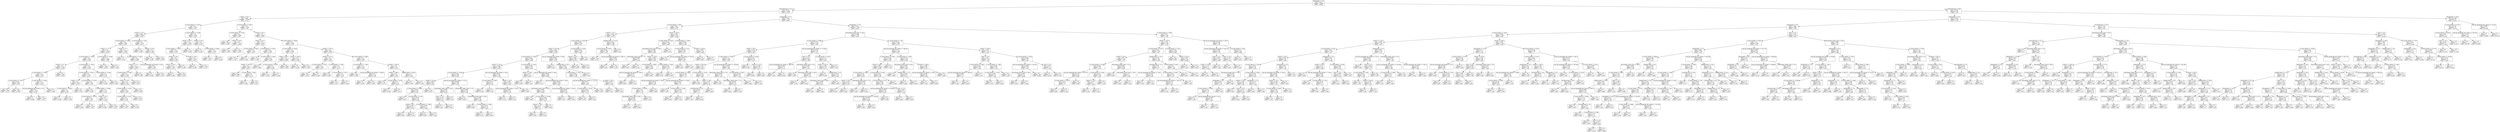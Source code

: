 digraph Tree {
node [shape=box] ;
0 [label="Paragraphs <= 4.5\nmse = 0.925\nsamples = 24362\nvalue = -0.003"] ;
1 [label="No.break tags <= 0.5\nmse = 0.105\nsamples = 23441\nvalue = -0.135"] ;
0 -> 1 [labeldistance=2.5, labelangle=45, headlabel="True"] ;
2 [label="Words <= 35.5\nmse = 0.001\nsamples = 20740\nvalue = -0.232"] ;
1 -> 2 ;
3 [label="Z_Score_Words <= -0.375\nmse = 0.0\nsamples = 13277\nvalue = -0.227"] ;
2 -> 3 ;
4 [label="Words <= 15.5\nmse = 0.001\nsamples = 9834\nvalue = -0.232"] ;
3 -> 4 ;
5 [label="Z_Score_Words <= -0.536\nmse = 0.0\nsamples = 7656\nvalue = -0.225"] ;
4 -> 5 ;
6 [label="Words <= 7.5\nmse = 0.0\nsamples = 5676\nvalue = -0.229"] ;
5 -> 6 ;
7 [label="Z_Score_Words <= -0.613\nmse = 0.0\nsamples = 4610\nvalue = -0.222"] ;
6 -> 7 ;
8 [label="Words <= 3.5\nmse = 0.0\nsamples = 2783\nvalue = -0.228"] ;
7 -> 8 ;
9 [label="Z_Score_Words <= -0.652\nmse = 0.0\nsamples = 2204\nvalue = -0.22"] ;
8 -> 9 ;
10 [label="Z_Score_Words <= -0.671\nmse = 0.001\nsamples = 881\nvalue = -0.231"] ;
9 -> 10 ;
11 [label="mse = 0.0\nsamples = 500\nvalue = -0.211"] ;
10 -> 11 ;
12 [label="mse = -0.0\nsamples = 381\nvalue = -0.258"] ;
10 -> 12 ;
13 [label="Z_Score_Words <= -0.629\nmse = 0.0\nsamples = 1323\nvalue = -0.213"] ;
9 -> 13 ;
14 [label="Avg_len_paragraph_per_review <= 5.5\nmse = 0.0\nsamples = 1248\nvalue = -0.211"] ;
13 -> 14 ;
15 [label="mse = 0.0\nsamples = 4\nvalue = -0.196"] ;
14 -> 15 ;
16 [label="mse = -0.0\nsamples = 1244\nvalue = -0.211"] ;
14 -> 16 ;
17 [label="mse = 0.0\nsamples = 75\nvalue = -0.236"] ;
13 -> 17 ;
18 [label="mse = -0.0\nsamples = 579\nvalue = -0.258"] ;
8 -> 18 ;
19 [label="Z_Score_Words <= -0.552\nmse = 0.0\nsamples = 1827\nvalue = -0.214"] ;
7 -> 19 ;
20 [label="Z_Score_Words <= -0.591\nmse = 0.0\nsamples = 1783\nvalue = -0.213"] ;
19 -> 20 ;
21 [label="Words <= 3.5\nmse = 0.0\nsamples = 959\nvalue = -0.212"] ;
20 -> 21 ;
22 [label="Z_Score_Words <= -0.604\nmse = 0.0\nsamples = 42\nvalue = -0.225"] ;
21 -> 22 ;
23 [label="mse = 0.0\nsamples = 11\nvalue = -0.196"] ;
22 -> 23 ;
24 [label="mse = -0.0\nsamples = 31\nvalue = -0.236"] ;
22 -> 24 ;
25 [label="mse = -0.0\nsamples = 917\nvalue = -0.211"] ;
21 -> 25 ;
26 [label="Z_Score_Words <= -0.576\nmse = 0.0\nsamples = 824\nvalue = -0.215"] ;
20 -> 26 ;
27 [label="mse = -0.0\nsamples = 90\nvalue = -0.236"] ;
26 -> 27 ;
28 [label="Z_Score_Words <= -0.568\nmse = 0.0\nsamples = 734\nvalue = -0.212"] ;
26 -> 28 ;
29 [label="Z_Score_Words <= -0.574\nmse = 0.0\nsamples = 357\nvalue = -0.211"] ;
28 -> 29 ;
30 [label="mse = 0.0\nsamples = 4\nvalue = -0.196"] ;
29 -> 30 ;
31 [label="mse = -0.0\nsamples = 353\nvalue = -0.211"] ;
29 -> 31 ;
32 [label="Words <= 6.5\nmse = 0.0\nsamples = 377\nvalue = -0.214"] ;
28 -> 32 ;
33 [label="mse = -0.0\nsamples = 41\nvalue = -0.236"] ;
32 -> 33 ;
34 [label="mse = -0.0\nsamples = 336\nvalue = -0.211"] ;
32 -> 34 ;
35 [label="Z_Score_Words <= -0.548\nmse = 0.0\nsamples = 44\nvalue = -0.227"] ;
19 -> 35 ;
36 [label="mse = -0.0\nsamples = 34\nvalue = -0.236"] ;
35 -> 36 ;
37 [label="mse = -0.0\nsamples = 10\nvalue = -0.196"] ;
35 -> 37 ;
38 [label="Z_Score_Words <= -0.546\nmse = 0.0\nsamples = 1066\nvalue = -0.258"] ;
6 -> 38 ;
39 [label="mse = -0.0\nsamples = 1048\nvalue = -0.258"] ;
38 -> 39 ;
40 [label="mse = 0.0\nsamples = 18\nvalue = -0.236"] ;
38 -> 40 ;
41 [label="Words <= 7.5\nmse = 0.0\nsamples = 1980\nvalue = -0.213"] ;
5 -> 41 ;
42 [label="mse = -0.0\nsamples = 17\nvalue = -0.196"] ;
41 -> 42 ;
43 [label="Z_Score_Words <= -0.443\nmse = 0.0\nsamples = 1963\nvalue = -0.214"] ;
41 -> 43 ;
44 [label="Words <= 12.5\nmse = 0.0\nsamples = 1398\nvalue = -0.215"] ;
43 -> 44 ;
45 [label="Z_Score_Words <= -0.481\nmse = 0.0\nsamples = 1318\nvalue = -0.213"] ;
44 -> 45 ;
46 [label="Words <= 10.5\nmse = 0.0\nsamples = 915\nvalue = -0.214"] ;
45 -> 46 ;
47 [label="Z_Score_Words <= -0.514\nmse = 0.0\nsamples = 859\nvalue = -0.213"] ;
46 -> 47 ;
48 [label="Z_Score_Words <= -0.53\nmse = 0.0\nsamples = 319\nvalue = -0.215"] ;
47 -> 48 ;
49 [label="mse = -0.0\nsamples = 264\nvalue = -0.211"] ;
48 -> 49 ;
50 [label="mse = 0.0\nsamples = 55\nvalue = -0.236"] ;
48 -> 50 ;
51 [label="mse = -0.0\nsamples = 540\nvalue = -0.211"] ;
47 -> 51 ;
52 [label="mse = -0.0\nsamples = 56\nvalue = -0.236"] ;
46 -> 52 ;
53 [label="mse = 0.0\nsamples = 403\nvalue = -0.211"] ;
45 -> 53 ;
54 [label="mse = 0.0\nsamples = 80\nvalue = -0.236"] ;
44 -> 54 ;
55 [label="Avg_len_paragraph_per_review <= 50.5\nmse = 0.0\nsamples = 565\nvalue = -0.211"] ;
43 -> 55 ;
56 [label="mse = 0.0\nsamples = 9\nvalue = -0.196"] ;
55 -> 56 ;
57 [label="mse = 0.0\nsamples = 556\nvalue = -0.211"] ;
55 -> 57 ;
58 [label="Z_Score_Words <= -0.44\nmse = 0.0\nsamples = 2178\nvalue = -0.257"] ;
4 -> 58 ;
59 [label="mse = -0.0\nsamples = 1412\nvalue = -0.258"] ;
58 -> 59 ;
60 [label="Words <= 25.0\nmse = 0.0\nsamples = 766\nvalue = -0.254"] ;
58 -> 60 ;
61 [label="mse = -0.0\nsamples = 132\nvalue = -0.236"] ;
60 -> 61 ;
62 [label="mse = -0.0\nsamples = 634\nvalue = -0.258"] ;
60 -> 62 ;
63 [label="Z_Score_Words <= -0.199\nmse = 0.0\nsamples = 3443\nvalue = -0.213"] ;
3 -> 63 ;
64 [label="Words <= 24.5\nmse = 0.0\nsamples = 1996\nvalue = -0.214"] ;
63 -> 64 ;
65 [label="Z_Score_Words <= -0.337\nmse = 0.0\nsamples = 1823\nvalue = -0.212"] ;
64 -> 65 ;
66 [label="Words <= 19.5\nmse = 0.0\nsamples = 391\nvalue = -0.214"] ;
65 -> 66 ;
67 [label="Words <= 13.0\nmse = 0.0\nsamples = 339\nvalue = -0.211"] ;
66 -> 67 ;
68 [label="mse = 0.0\nsamples = 5\nvalue = -0.196"] ;
67 -> 68 ;
69 [label="mse = -0.0\nsamples = 334\nvalue = -0.211"] ;
67 -> 69 ;
70 [label="mse = 0.0\nsamples = 52\nvalue = -0.236"] ;
66 -> 70 ;
71 [label="Words <= 16.5\nmse = 0.0\nsamples = 1432\nvalue = -0.211"] ;
65 -> 71 ;
72 [label="mse = 0.0\nsamples = 6\nvalue = -0.196"] ;
71 -> 72 ;
73 [label="mse = 0.0\nsamples = 1426\nvalue = -0.211"] ;
71 -> 73 ;
74 [label="mse = 0.0\nsamples = 173\nvalue = -0.236"] ;
64 -> 74 ;
75 [label="Words <= 24.0\nmse = 0.0\nsamples = 1447\nvalue = -0.211"] ;
63 -> 75 ;
76 [label="mse = -0.0\nsamples = 15\nvalue = -0.196"] ;
75 -> 76 ;
77 [label="Z_Score_Words <= 0.066\nmse = 0.0\nsamples = 1432\nvalue = -0.211"] ;
75 -> 77 ;
78 [label="mse = 0.0\nsamples = 1423\nvalue = -0.211"] ;
77 -> 78 ;
79 [label="mse = -0.0\nsamples = 9\nvalue = -0.196"] ;
77 -> 79 ;
80 [label="Z_Score_Words <= 0.019\nmse = 0.0\nsamples = 7463\nvalue = -0.24"] ;
2 -> 80 ;
81 [label="Z_Score_Words <= -0.191\nmse = 0.0\nsamples = 2836\nvalue = -0.257"] ;
80 -> 81 ;
82 [label="mse = -0.0\nsamples = 1623\nvalue = -0.258"] ;
81 -> 82 ;
83 [label="Words <= 55.0\nmse = 0.0\nsamples = 1213\nvalue = -0.255"] ;
81 -> 83 ;
84 [label="mse = -0.0\nsamples = 154\nvalue = -0.236"] ;
83 -> 84 ;
85 [label="mse = -0.0\nsamples = 1059\nvalue = -0.258"] ;
83 -> 85 ;
86 [label="Words <= 82.5\nmse = 0.0\nsamples = 4627\nvalue = -0.229"] ;
80 -> 86 ;
87 [label="Words <= 52.5\nmse = 0.0\nsamples = 2242\nvalue = -0.213"] ;
86 -> 87 ;
88 [label="Z_Score_Words <= 0.387\nmse = 0.0\nsamples = 1161\nvalue = -0.211"] ;
87 -> 88 ;
89 [label="mse = -0.0\nsamples = 1156\nvalue = -0.211"] ;
88 -> 89 ;
90 [label="mse = 0.0\nsamples = 5\nvalue = -0.196"] ;
88 -> 90 ;
91 [label="Z_Score_Words <= 0.354\nmse = 0.0\nsamples = 1081\nvalue = -0.214"] ;
87 -> 91 ;
92 [label="mse = -0.0\nsamples = 118\nvalue = -0.236"] ;
91 -> 92 ;
93 [label="Z_Score_Words <= 0.945\nmse = 0.0\nsamples = 963\nvalue = -0.211"] ;
91 -> 93 ;
94 [label="Words <= 79.5\nmse = 0.0\nsamples = 959\nvalue = -0.211"] ;
93 -> 94 ;
95 [label="mse = -0.0\nsamples = 889\nvalue = -0.211"] ;
94 -> 95 ;
96 [label="Z_Score_Words <= 0.64\nmse = 0.0\nsamples = 70\nvalue = -0.214"] ;
94 -> 96 ;
97 [label="mse = 0.0\nsamples = 8\nvalue = -0.236"] ;
96 -> 97 ;
98 [label="mse = -0.0\nsamples = 62\nvalue = -0.211"] ;
96 -> 98 ;
99 [label="mse = 0.0\nsamples = 4\nvalue = -0.196"] ;
93 -> 99 ;
100 [label="Z_Score_Words <= 0.946\nmse = 0.0\nsamples = 2385\nvalue = -0.244"] ;
86 -> 100 ;
101 [label="Z_Score_Words <= 0.426\nmse = 0.0\nsamples = 1487\nvalue = -0.257"] ;
100 -> 101 ;
102 [label="Words <= 83.5\nmse = 0.0\nsamples = 1000\nvalue = -0.258"] ;
101 -> 102 ;
103 [label="Z_Score_Words <= 0.214\nmse = 0.0\nsamples = 38\nvalue = -0.258"] ;
102 -> 103 ;
104 [label="mse = 0.0\nsamples = 37\nvalue = -0.258"] ;
103 -> 104 ;
105 [label="mse = -0.0\nsamples = 1\nvalue = -0.236"] ;
103 -> 105 ;
106 [label="mse = -0.0\nsamples = 962\nvalue = -0.258"] ;
102 -> 106 ;
107 [label="Words <= 128.0\nmse = 0.0\nsamples = 487\nvalue = -0.255"] ;
101 -> 107 ;
108 [label="mse = -0.0\nsamples = 73\nvalue = -0.236"] ;
107 -> 108 ;
109 [label="mse = 0.0\nsamples = 414\nvalue = -0.258"] ;
107 -> 109 ;
110 [label="Words <= 191.5\nmse = 0.0\nsamples = 898\nvalue = -0.224"] ;
100 -> 110 ;
111 [label="Words <= 127.5\nmse = 0.0\nsamples = 635\nvalue = -0.213"] ;
110 -> 111 ;
112 [label="Z_Score_Words <= 1.927\nmse = 0.0\nsamples = 465\nvalue = -0.211"] ;
111 -> 112 ;
113 [label="mse = -0.0\nsamples = 462\nvalue = -0.211"] ;
112 -> 113 ;
114 [label="mse = -0.0\nsamples = 3\nvalue = -0.196"] ;
112 -> 114 ;
115 [label="Z_Score_Words <= 1.785\nmse = 0.0\nsamples = 170\nvalue = -0.217"] ;
111 -> 115 ;
116 [label="mse = -0.0\nsamples = 38\nvalue = -0.236"] ;
115 -> 116 ;
117 [label="Z_Score_Words <= 3.787\nmse = 0.0\nsamples = 132\nvalue = -0.211"] ;
115 -> 117 ;
118 [label="mse = 0.0\nsamples = 131\nvalue = -0.211"] ;
117 -> 118 ;
119 [label="mse = -0.0\nsamples = 1\nvalue = -0.196"] ;
117 -> 119 ;
120 [label="Z_Score_Words <= 3.088\nmse = 0.0\nsamples = 263\nvalue = -0.251"] ;
110 -> 120 ;
121 [label="Z_Score_Words <= 1.769\nmse = 0.0\nsamples = 218\nvalue = -0.257"] ;
120 -> 121 ;
122 [label="mse = 0.0\nsamples = 168\nvalue = -0.258"] ;
121 -> 122 ;
123 [label="Avg_len_paragraph_per_review <= 1383.0\nmse = 0.0\nsamples = 50\nvalue = -0.253"] ;
121 -> 123 ;
124 [label="mse = 0.0\nsamples = 11\nvalue = -0.236"] ;
123 -> 124 ;
125 [label="mse = -0.0\nsamples = 39\nvalue = -0.258"] ;
123 -> 125 ;
126 [label="Words <= 393.0\nmse = 0.0\nsamples = 45\nvalue = -0.222"] ;
120 -> 126 ;
127 [label="Words <= 298.5\nmse = 0.0\nsamples = 36\nvalue = -0.213"] ;
126 -> 127 ;
128 [label="mse = -0.0\nsamples = 30\nvalue = -0.211"] ;
127 -> 128 ;
129 [label="Z_Score_Words <= 4.332\nmse = 0.0\nsamples = 6\nvalue = -0.224"] ;
127 -> 129 ;
130 [label="mse = -0.0\nsamples = 3\nvalue = -0.236"] ;
129 -> 130 ;
131 [label="mse = 0.0\nsamples = 3\nvalue = -0.211"] ;
129 -> 131 ;
132 [label="Helpful Votes <= 430.5\nmse = 0.0\nsamples = 9\nvalue = -0.256"] ;
126 -> 132 ;
133 [label="mse = 0.0\nsamples = 8\nvalue = -0.258"] ;
132 -> 133 ;
134 [label="mse = 0.0\nsamples = 1\nvalue = -0.236"] ;
132 -> 134 ;
135 [label="Paragraphs <= 2.5\nmse = 0.283\nsamples = 2701\nvalue = 0.607"] ;
1 -> 135 ;
136 [label="Z_Score_Words <= 0.85\nmse = 0.06\nsamples = 1507\nvalue = 0.315"] ;
135 -> 136 ;
137 [label="Words <= 77.5\nmse = 0.056\nsamples = 1185\nvalue = 0.276"] ;
136 -> 137 ;
138 [label="Z_Score_Words <= -0.022\nmse = 0.061\nsamples = 822\nvalue = 0.351"] ;
137 -> 138 ;
139 [label="Words <= 33.5\nmse = 0.053\nsamples = 603\nvalue = 0.263"] ;
138 -> 139 ;
140 [label="Z_Score_Words <= -0.397\nmse = 0.061\nsamples = 340\nvalue = 0.383"] ;
139 -> 140 ;
141 [label="Words <= 14.5\nmse = 0.044\nsamples = 193\nvalue = 0.224"] ;
140 -> 141 ;
142 [label="Z_Score_Words <= -0.556\nmse = 0.059\nsamples = 83\nvalue = 0.381"] ;
141 -> 142 ;
143 [label="Words <= 6.5\nmse = 0.039\nsamples = 43\nvalue = 0.201"] ;
142 -> 143 ;
144 [label="Z_Score_Words <= -0.634\nmse = 0.059\nsamples = 15\nvalue = 0.387"] ;
143 -> 144 ;
145 [label="mse = 0.0\nsamples = 4\nvalue = 0.102"] ;
144 -> 145 ;
146 [label="Z_Score_Words <= -0.62\nmse = 0.039\nsamples = 11\nvalue = 0.491"] ;
144 -> 146 ;
147 [label="Words <= 4.5\nmse = 0.064\nsamples = 4\nvalue = 0.354"] ;
146 -> 147 ;
148 [label="mse = 0.0\nsamples = 2\nvalue = 0.607"] ;
147 -> 148 ;
149 [label="mse = -0.0\nsamples = 2\nvalue = 0.102"] ;
147 -> 149 ;
150 [label="Z_Score_Words <= -0.568\nmse = 0.009\nsamples = 7\nvalue = 0.569"] ;
146 -> 150 ;
151 [label="mse = 0.0\nsamples = 6\nvalue = 0.607"] ;
150 -> 151 ;
152 [label="mse = -0.0\nsamples = 1\nvalue = 0.34"] ;
150 -> 152 ;
153 [label="mse = -0.0\nsamples = 28\nvalue = 0.102"] ;
143 -> 153 ;
154 [label="Avg_len_paragraph_per_review <= 21.75\nmse = 0.008\nsamples = 40\nvalue = 0.574"] ;
142 -> 154 ;
155 [label="Percentage_Lower_Case <= 85.0\nmse = 0.018\nsamples = 6\nvalue = 0.473"] ;
154 -> 155 ;
156 [label="Stars <= 3.5\nmse = 0.013\nsamples = 4\nvalue = 0.54"] ;
155 -> 156 ;
157 [label="mse = 0.0\nsamples = 1\nvalue = 0.34"] ;
156 -> 157 ;
158 [label="mse = -0.0\nsamples = 3\nvalue = 0.607"] ;
156 -> 158 ;
159 [label="mse = 0.0\nsamples = 2\nvalue = 0.34"] ;
155 -> 159 ;
160 [label="Percentage_Upper_Case <= 5.5\nmse = 0.004\nsamples = 34\nvalue = 0.591"] ;
154 -> 160 ;
161 [label="mse = 0.0\nsamples = 21\nvalue = 0.607"] ;
160 -> 161 ;
162 [label="Percentage_Lower_Case <= 83.5\nmse = 0.009\nsamples = 13\nvalue = 0.566"] ;
160 -> 162 ;
163 [label="mse = 0.0\nsamples = 10\nvalue = 0.607"] ;
162 -> 163 ;
164 [label="Z_Score_Words <= -0.481\nmse = 0.016\nsamples = 3\nvalue = 0.429"] ;
162 -> 164 ;
165 [label="mse = 0.0\nsamples = 2\nvalue = 0.34"] ;
164 -> 165 ;
166 [label="mse = 0.0\nsamples = 1\nvalue = 0.607"] ;
164 -> 166 ;
167 [label="Avg_len_paragraph_per_review <= 40.5\nmse = 0.001\nsamples = 110\nvalue = 0.106"] ;
141 -> 167 ;
168 [label="Z_Score_Words <= -0.497\nmse = 0.013\nsamples = 3\nvalue = 0.181"] ;
167 -> 168 ;
169 [label="mse = 0.0\nsamples = 2\nvalue = 0.102"] ;
168 -> 169 ;
170 [label="mse = 0.0\nsamples = 1\nvalue = 0.34"] ;
168 -> 170 ;
171 [label="Words <= 16.5\nmse = 0.001\nsamples = 107\nvalue = 0.104"] ;
167 -> 171 ;
172 [label="Avg_len_paragraph_per_review <= 56.75\nmse = 0.005\nsamples = 10\nvalue = 0.126"] ;
171 -> 172 ;
173 [label="mse = -0.0\nsamples = 9\nvalue = 0.102"] ;
172 -> 173 ;
174 [label="mse = 0.0\nsamples = 1\nvalue = 0.34"] ;
172 -> 174 ;
175 [label="mse = -0.0\nsamples = 97\nvalue = 0.102"] ;
171 -> 175 ;
176 [label="Z_Score_Words <= -0.337\nmse = 0.006\nsamples = 147\nvalue = 0.592"] ;
140 -> 176 ;
177 [label="Words <= 19.0\nmse = 0.017\nsamples = 17\nvalue = 0.497"] ;
176 -> 177 ;
178 [label="mse = 0.0\nsamples = 10\nvalue = 0.607"] ;
177 -> 178 ;
179 [label="mse = 0.0\nsamples = 7\nvalue = 0.34"] ;
177 -> 179 ;
180 [label="Avg_len_paragraph_per_review <= 46.0\nmse = 0.003\nsamples = 130\nvalue = 0.604"] ;
176 -> 180 ;
181 [label="mse = 0.0\nsamples = 1\nvalue = 1.017"] ;
180 -> 181 ;
182 [label="Avg_len_paragraph_per_review <= 98.0\nmse = 0.002\nsamples = 129\nvalue = 0.601"] ;
180 -> 182 ;
183 [label="Percentage_Lower_Case <= 93.5\nmse = 0.001\nsamples = 126\nvalue = 0.603"] ;
182 -> 183 ;
184 [label="mse = -0.0\nsamples = 110\nvalue = 0.607"] ;
183 -> 184 ;
185 [label="Z_Score_Words <= -0.266\nmse = 0.008\nsamples = 16\nvalue = 0.574"] ;
183 -> 185 ;
186 [label="Words <= 23.0\nmse = 0.017\nsamples = 5\nvalue = 0.5"] ;
185 -> 186 ;
187 [label="mse = -0.0\nsamples = 3\nvalue = 0.607"] ;
186 -> 187 ;
188 [label="mse = 0.0\nsamples = 2\nvalue = 0.34"] ;
186 -> 188 ;
189 [label="mse = 0.0\nsamples = 11\nvalue = 0.607"] ;
185 -> 189 ;
190 [label="Avg_len_paragraph_per_review <= 102.0\nmse = 0.016\nsamples = 3\nvalue = 0.518"] ;
182 -> 190 ;
191 [label="mse = 0.0\nsamples = 1\nvalue = 0.34"] ;
190 -> 191 ;
192 [label="mse = 0.0\nsamples = 2\nvalue = 0.607"] ;
190 -> 192 ;
193 [label="Avg_len_paragraph_per_review <= 84.0\nmse = 0.001\nsamples = 263\nvalue = 0.108"] ;
139 -> 193 ;
194 [label="mse = 0.0\nsamples = 2\nvalue = 0.34"] ;
193 -> 194 ;
195 [label="Helpful Votes <= 6.0\nmse = 0.001\nsamples = 261\nvalue = 0.106"] ;
193 -> 195 ;
196 [label="Z_Score_Words <= -0.05\nmse = 0.001\nsamples = 260\nvalue = 0.105"] ;
195 -> 196 ;
197 [label="Avg_len_paragraph_per_review <= 111.25\nmse = 0.0\nsamples = 247\nvalue = 0.104"] ;
196 -> 197 ;
198 [label="Z_Score_Words <= -0.244\nmse = 0.003\nsamples = 38\nvalue = 0.114"] ;
197 -> 198 ;
199 [label="mse = -0.0\nsamples = 36\nvalue = 0.102"] ;
198 -> 199 ;
200 [label="mse = 0.0\nsamples = 2\nvalue = 0.34"] ;
198 -> 200 ;
201 [label="mse = -0.0\nsamples = 209\nvalue = 0.102"] ;
197 -> 201 ;
202 [label="Words <= 61.0\nmse = 0.007\nsamples = 13\nvalue = 0.138"] ;
196 -> 202 ;
203 [label="mse = 0.0\nsamples = 2\nvalue = 0.34"] ;
202 -> 203 ;
204 [label="mse = -0.0\nsamples = 11\nvalue = 0.102"] ;
202 -> 204 ;
205 [label="mse = 0.0\nsamples = 1\nvalue = 0.34"] ;
195 -> 205 ;
206 [label="Z_Score_Words <= 0.316\nmse = 0.004\nsamples = 219\nvalue = 0.592"] ;
138 -> 206 ;
207 [label="Words <= 51.0\nmse = 0.008\nsamples = 98\nvalue = 0.574"] ;
206 -> 207 ;
208 [label="mse = -0.0\nsamples = 86\nvalue = 0.607"] ;
207 -> 208 ;
209 [label="mse = -0.0\nsamples = 12\nvalue = 0.34"] ;
207 -> 209 ;
210 [label="mse = 0.0\nsamples = 121\nvalue = 0.607"] ;
206 -> 210 ;
211 [label="Helpful Votes <= 114.0\nmse = 0.001\nsamples = 363\nvalue = 0.108"] ;
137 -> 211 ;
212 [label="Z_Score_Words <= 0.361\nmse = 0.001\nsamples = 362\nvalue = 0.107"] ;
211 -> 212 ;
213 [label="mse = 0.0\nsamples = 219\nvalue = 0.102"] ;
212 -> 213 ;
214 [label="Avg_len_paragraph_per_review <= 298.75\nmse = 0.003\nsamples = 143\nvalue = 0.115"] ;
212 -> 214 ;
215 [label="mse = 0.0\nsamples = 8\nvalue = 0.34"] ;
214 -> 215 ;
216 [label="mse = 0.0\nsamples = 135\nvalue = 0.102"] ;
214 -> 216 ;
217 [label="mse = -0.0\nsamples = 1\nvalue = 0.34"] ;
211 -> 217 ;
218 [label="Words <= 183.5\nmse = 0.052\nsamples = 322\nvalue = 0.456"] ;
136 -> 218 ;
219 [label="Z_Score_Words <= 3.355\nmse = 0.005\nsamples = 194\nvalue = 0.597"] ;
218 -> 219 ;
220 [label="Percentage_Lower_Case <= 84.5\nmse = 0.004\nsamples = 193\nvalue = 0.595"] ;
219 -> 220 ;
221 [label="Percentage_Upper_Case <= 7.5\nmse = 0.064\nsamples = 2\nvalue = 0.354"] ;
220 -> 221 ;
222 [label="mse = 0.0\nsamples = 1\nvalue = 0.607"] ;
221 -> 222 ;
223 [label="mse = -0.0\nsamples = 1\nvalue = 0.102"] ;
221 -> 223 ;
224 [label="Words <= 130.0\nmse = 0.003\nsamples = 191\nvalue = 0.597"] ;
220 -> 224 ;
225 [label="Z_Score_Words <= 0.862\nmse = 0.001\nsamples = 138\nvalue = 0.605"] ;
224 -> 225 ;
226 [label="Avg_len_paragraph_per_review <= 265.0\nmse = 0.011\nsamples = 5\nvalue = 0.554"] ;
225 -> 226 ;
227 [label="mse = 0.0\nsamples = 4\nvalue = 0.607"] ;
226 -> 227 ;
228 [label="mse = 0.0\nsamples = 1\nvalue = 0.34"] ;
226 -> 228 ;
229 [label="mse = 0.0\nsamples = 133\nvalue = 0.607"] ;
225 -> 229 ;
230 [label="Z_Score_Words <= 1.658\nmse = 0.007\nsamples = 53\nvalue = 0.577"] ;
224 -> 230 ;
231 [label="mse = 0.0\nsamples = 6\nvalue = 0.34"] ;
230 -> 231 ;
232 [label="mse = 0.0\nsamples = 47\nvalue = 0.607"] ;
230 -> 232 ;
233 [label="mse = 0.0\nsamples = 1\nvalue = 1.017"] ;
219 -> 233 ;
234 [label="Z_Score_Words <= 2.853\nmse = 0.048\nsamples = 128\nvalue = 0.243"] ;
218 -> 234 ;
235 [label="Z_Score_Words <= 1.79\nmse = 0.003\nsamples = 94\nvalue = 0.117"] ;
234 -> 235 ;
236 [label="mse = -0.0\nsamples = 72\nvalue = 0.102"] ;
235 -> 236 ;
237 [label="Avg_len_paragraph_per_review <= 755.25\nmse = 0.011\nsamples = 22\nvalue = 0.167"] ;
235 -> 237 ;
238 [label="mse = 0.0\nsamples = 6\nvalue = 0.34"] ;
237 -> 238 ;
239 [label="mse = 0.0\nsamples = 16\nvalue = 0.102"] ;
237 -> 239 ;
240 [label="Words <= 435.0\nmse = 0.007\nsamples = 34\nvalue = 0.592"] ;
234 -> 240 ;
241 [label="mse = 0.0\nsamples = 33\nvalue = 0.607"] ;
240 -> 241 ;
242 [label="mse = -0.0\nsamples = 1\nvalue = 0.102"] ;
240 -> 242 ;
243 [label="Paragraphs <= 3.5\nmse = 0.321\nsamples = 1194\nvalue = 0.976"] ;
135 -> 243 ;
244 [label="Percentage_Lower_Case <= 90.5\nmse = 0.208\nsamples = 783\nvalue = 0.825"] ;
243 -> 244 ;
245 [label="Z_Score_Words <= 0.968\nmse = 0.216\nsamples = 318\nvalue = 1.004"] ;
244 -> 245 ;
246 [label="Words <= 83.5\nmse = 0.222\nsamples = 240\nvalue = 0.93"] ;
245 -> 246 ;
247 [label="Z_Score_Words <= -0.041\nmse = 0.217\nsamples = 188\nvalue = 1.045"] ;
246 -> 247 ;
248 [label="Words <= 30.5\nmse = 0.223\nsamples = 127\nvalue = 0.882"] ;
247 -> 248 ;
249 [label="Z_Score_Words <= -0.409\nmse = 0.195\nsamples = 79\nvalue = 1.12"] ;
248 -> 249 ;
250 [label="Avg_len_paragraph_per_review <= 28.0\nmse = 0.216\nsamples = 38\nvalue = 0.817"] ;
249 -> 250 ;
251 [label="Z_Score_Words <= -0.556\nmse = 0.16\nsamples = 18\nvalue = 1.211"] ;
250 -> 251 ;
252 [label="Percentage_Lower_Case <= 69.5\nmse = 0.206\nsamples = 6\nvalue = 0.783"] ;
251 -> 252 ;
253 [label="mse = 0.0\nsamples = 2\nvalue = 1.425"] ;
252 -> 253 ;
254 [label="mse = 0.0\nsamples = 4\nvalue = 0.462"] ;
252 -> 254 ;
255 [label="mse = -0.0\nsamples = 12\nvalue = 1.425"] ;
251 -> 255 ;
256 [label="mse = -0.0\nsamples = 20\nvalue = 0.462"] ;
250 -> 256 ;
257 [label="Avg_len_paragraph_per_review <= 47.667\nmse = 0.012\nsamples = 41\nvalue = 1.4"] ;
249 -> 257 ;
258 [label="mse = -0.0\nsamples = 30\nvalue = 1.425"] ;
257 -> 258 ;
259 [label="Z_Score_Words <= -0.265\nmse = 0.039\nsamples = 11\nvalue = 1.333"] ;
257 -> 259 ;
260 [label="mse = 0.0\nsamples = 2\nvalue = 0.916"] ;
259 -> 260 ;
261 [label="mse = 0.0\nsamples = 9\nvalue = 1.425"] ;
259 -> 261 ;
262 [label="Z_Score_Words <= -0.107\nmse = 0.023\nsamples = 48\nvalue = 0.491"] ;
248 -> 262 ;
263 [label="mse = -0.0\nsamples = 43\nvalue = 0.462"] ;
262 -> 263 ;
264 [label="Words <= 59.0\nmse = 0.147\nsamples = 5\nvalue = 0.745"] ;
262 -> 264 ;
265 [label="No.break tags <= 3.0\nmse = 0.065\nsamples = 2\nvalue = 1.17"] ;
264 -> 265 ;
266 [label="mse = 0.0\nsamples = 1\nvalue = 1.425"] ;
265 -> 266 ;
267 [label="mse = -0.0\nsamples = 1\nvalue = 0.916"] ;
265 -> 267 ;
268 [label="mse = 0.0\nsamples = 3\nvalue = 0.462"] ;
264 -> 268 ;
269 [label="Avg_len_paragraph_per_review <= 145.833\nmse = 0.033\nsamples = 61\nvalue = 1.385"] ;
247 -> 269 ;
270 [label="Percentage_Upper_Case <= 5.5\nmse = 0.005\nsamples = 55\nvalue = 1.416"] ;
269 -> 270 ;
271 [label="mse = -0.0\nsamples = 50\nvalue = 1.425"] ;
270 -> 271 ;
272 [label="Percentage_Upper_Case <= 7.0\nmse = 0.042\nsamples = 5\nvalue = 1.323"] ;
270 -> 272 ;
273 [label="mse = 0.0\nsamples = 1\nvalue = 0.916"] ;
272 -> 273 ;
274 [label="mse = 0.0\nsamples = 4\nvalue = 1.425"] ;
272 -> 274 ;
275 [label="Z_Score_Words <= 0.307\nmse = 0.206\nsamples = 6\nvalue = 1.104"] ;
269 -> 275 ;
276 [label="mse = 0.0\nsamples = 2\nvalue = 0.462"] ;
275 -> 276 ;
277 [label="mse = -0.0\nsamples = 4\nvalue = 1.425"] ;
275 -> 277 ;
278 [label="Z_Score_Words <= 0.439\nmse = 0.021\nsamples = 52\nvalue = 0.514"] ;
246 -> 278 ;
279 [label="mse = 0.0\nsamples = 27\nvalue = 0.462"] ;
278 -> 279 ;
280 [label="Words <= 131.5\nmse = 0.038\nsamples = 25\nvalue = 0.571"] ;
278 -> 280 ;
281 [label="mse = 0.0\nsamples = 6\nvalue = 0.916"] ;
280 -> 281 ;
282 [label="mse = -0.0\nsamples = 19\nvalue = 0.462"] ;
280 -> 282 ;
283 [label="Avg_len_paragraph_per_review <= 371.667\nmse = 0.129\nsamples = 78\nvalue = 1.231"] ;
245 -> 283 ;
284 [label="Stars <= 2.5\nmse = 0.013\nsamples = 56\nvalue = 1.398"] ;
283 -> 284 ;
285 [label="Avg_len_paragraph_per_review <= 281.167\nmse = 0.062\nsamples = 5\nvalue = 1.221"] ;
284 -> 285 ;
286 [label="mse = 0.0\nsamples = 3\nvalue = 1.425"] ;
285 -> 286 ;
287 [label="mse = -0.0\nsamples = 2\nvalue = 0.916"] ;
285 -> 287 ;
288 [label="Percentage_Upper_Case <= 8.5\nmse = 0.005\nsamples = 51\nvalue = 1.415"] ;
284 -> 288 ;
289 [label="mse = -0.0\nsamples = 48\nvalue = 1.425"] ;
288 -> 289 ;
290 [label="Percentage_Lower_Case <= 84.0\nmse = 0.058\nsamples = 3\nvalue = 1.255"] ;
288 -> 290 ;
291 [label="mse = 0.0\nsamples = 2\nvalue = 1.425"] ;
290 -> 291 ;
292 [label="mse = 0.0\nsamples = 1\nvalue = 0.916"] ;
290 -> 292 ;
293 [label="Z_Score_Words <= 3.342\nmse = 0.171\nsamples = 22\nvalue = 0.807"] ;
283 -> 293 ;
294 [label="Words <= 201.0\nmse = 0.039\nsamples = 16\nvalue = 0.575"] ;
293 -> 294 ;
295 [label="mse = 0.0\nsamples = 3\nvalue = 0.916"] ;
294 -> 295 ;
296 [label="Helpful Votes <= 0.5\nmse = 0.015\nsamples = 13\nvalue = 0.497"] ;
294 -> 296 ;
297 [label="Percentage_Lower_Case <= 88.5\nmse = 0.046\nsamples = 3\nvalue = 0.613"] ;
296 -> 297 ;
298 [label="mse = 0.0\nsamples = 2\nvalue = 0.462"] ;
297 -> 298 ;
299 [label="mse = -0.0\nsamples = 1\nvalue = 0.916"] ;
297 -> 299 ;
300 [label="mse = 0.0\nsamples = 10\nvalue = 0.462"] ;
296 -> 300 ;
301 [label="mse = -0.0\nsamples = 6\nvalue = 1.425"] ;
293 -> 301 ;
302 [label="Z_Score_Words <= 1.48\nmse = 0.165\nsamples = 465\nvalue = 0.703"] ;
244 -> 302 ;
303 [label="Avg_len_paragraph_per_review <= 190.167\nmse = 0.111\nsamples = 355\nvalue = 0.607"] ;
302 -> 303 ;
304 [label="Z_Score_Words <= 0.303\nmse = 0.198\nsamples = 143\nvalue = 0.794"] ;
303 -> 304 ;
305 [label="Words <= 46.5\nmse = 0.092\nsamples = 108\nvalue = 0.589"] ;
304 -> 305 ;
306 [label="Z_Score_Words <= -0.291\nmse = 0.192\nsamples = 24\nvalue = 0.979"] ;
305 -> 306 ;
307 [label="Words <= 24.5\nmse = 0.019\nsamples = 10\nvalue = 0.507"] ;
306 -> 307 ;
308 [label="mse = 0.0\nsamples = 1\nvalue = 0.916"] ;
307 -> 308 ;
309 [label="mse = 0.0\nsamples = 9\nvalue = 0.462"] ;
307 -> 309 ;
310 [label="Percentage_Upper_Case <= 2.5\nmse = 0.044\nsamples = 14\nvalue = 1.316"] ;
306 -> 310 ;
311 [label="mse = -0.0\nsamples = 11\nvalue = 1.425"] ;
310 -> 311 ;
312 [label="mse = -0.0\nsamples = 3\nvalue = 0.916"] ;
310 -> 312 ;
313 [label="Z_Score_Words <= 0.285\nmse = 0.007\nsamples = 84\nvalue = 0.478"] ;
305 -> 313 ;
314 [label="Z_Score_Words <= 0.22\nmse = 0.005\nsamples = 83\nvalue = 0.473"] ;
313 -> 314 ;
315 [label="Avg_len_paragraph_per_review <= 105.833\nmse = 0.003\nsamples = 79\nvalue = 0.467"] ;
314 -> 315 ;
316 [label="Avg_len_paragraph_per_review <= 104.333\nmse = 0.016\nsamples = 12\nvalue = 0.499"] ;
315 -> 316 ;
317 [label="mse = -0.0\nsamples = 11\nvalue = 0.462"] ;
316 -> 317 ;
318 [label="mse = -0.0\nsamples = 1\nvalue = 0.916"] ;
316 -> 318 ;
319 [label="mse = -0.0\nsamples = 67\nvalue = 0.462"] ;
315 -> 319 ;
320 [label="Stars <= 1.5\nmse = 0.039\nsamples = 4\nvalue = 0.575"] ;
314 -> 320 ;
321 [label="mse = 0.0\nsamples = 1\nvalue = 0.916"] ;
320 -> 321 ;
322 [label="mse = 0.0\nsamples = 3\nvalue = 0.462"] ;
320 -> 322 ;
323 [label="mse = 0.0\nsamples = 1\nvalue = 0.916"] ;
313 -> 323 ;
324 [label="mse = 0.0\nsamples = 35\nvalue = 1.425"] ;
304 -> 324 ;
325 [label="Z_Score_Words <= 1.238\nmse = 0.013\nsamples = 212\nvalue = 0.481"] ;
303 -> 325 ;
326 [label="Percentage_Lower_Case <= 95.5\nmse = 0.001\nsamples = 179\nvalue = 0.464"] ;
325 -> 326 ;
327 [label="mse = 0.0\nsamples = 175\nvalue = 0.462"] ;
326 -> 327 ;
328 [label="Helpful Votes <= 2.0\nmse = 0.039\nsamples = 4\nvalue = 0.575"] ;
326 -> 328 ;
329 [label="mse = 0.0\nsamples = 3\nvalue = 0.462"] ;
328 -> 329 ;
330 [label="mse = -0.0\nsamples = 1\nvalue = 0.916"] ;
328 -> 330 ;
331 [label="Words <= 196.0\nmse = 0.068\nsamples = 33\nvalue = 0.575"] ;
325 -> 331 ;
332 [label="Avg_len_paragraph_per_review <= 233.0\nmse = 0.058\nsamples = 6\nvalue = 1.086"] ;
331 -> 332 ;
333 [label="mse = 0.0\nsamples = 2\nvalue = 1.425"] ;
332 -> 333 ;
334 [label="mse = 0.0\nsamples = 4\nvalue = 0.916"] ;
332 -> 334 ;
335 [label="mse = -0.0\nsamples = 27\nvalue = 0.462"] ;
331 -> 335 ;
336 [label="Words <= 258.0\nmse = 0.215\nsamples = 110\nvalue = 1.012"] ;
302 -> 336 ;
337 [label="Stars <= 3.5\nmse = 0.017\nsamples = 58\nvalue = 1.39"] ;
336 -> 337 ;
338 [label="Z_Score_Words <= 2.565\nmse = 0.046\nsamples = 13\nvalue = 1.308"] ;
337 -> 338 ;
339 [label="Avg_len_paragraph_per_review <= 300.167\nmse = 0.065\nsamples = 6\nvalue = 1.17"] ;
338 -> 339 ;
340 [label="mse = 0.0\nsamples = 3\nvalue = 1.425"] ;
339 -> 340 ;
341 [label="mse = -0.0\nsamples = 3\nvalue = 0.916"] ;
339 -> 341 ;
342 [label="mse = -0.0\nsamples = 7\nvalue = 1.425"] ;
338 -> 342 ;
343 [label="Z_Score_Words <= 1.563\nmse = 0.006\nsamples = 45\nvalue = 1.414"] ;
337 -> 343 ;
344 [label="Z_Score_Words <= 1.523\nmse = 0.049\nsamples = 4\nvalue = 1.298"] ;
343 -> 344 ;
345 [label="mse = 0.0\nsamples = 3\nvalue = 1.425"] ;
344 -> 345 ;
346 [label="mse = 0.0\nsamples = 1\nvalue = 0.916"] ;
344 -> 346 ;
347 [label="mse = -0.0\nsamples = 41\nvalue = 1.425"] ;
343 -> 347 ;
348 [label="Z_Score_Words <= 4.545\nmse = 0.099\nsamples = 52\nvalue = 0.59"] ;
336 -> 348 ;
349 [label="Avg_len_paragraph_per_review <= 454.167\nmse = 0.004\nsamples = 45\nvalue = 0.472"] ;
348 -> 349 ;
350 [label="Percentage_Lower_Case <= 94.5\nmse = 0.052\nsamples = 2\nvalue = 0.689"] ;
349 -> 350 ;
351 [label="mse = 0.0\nsamples = 1\nvalue = 0.916"] ;
350 -> 351 ;
352 [label="mse = -0.0\nsamples = 1\nvalue = 0.462"] ;
350 -> 352 ;
353 [label="mse = -0.0\nsamples = 43\nvalue = 0.462"] ;
349 -> 353 ;
354 [label="Stars <= 2.0\nmse = 0.032\nsamples = 7\nvalue = 1.352"] ;
348 -> 354 ;
355 [label="mse = 0.0\nsamples = 1\nvalue = 0.916"] ;
354 -> 355 ;
356 [label="mse = -0.0\nsamples = 6\nvalue = 1.425"] ;
354 -> 356 ;
357 [label="Z_Score_Words <= 2.263\nmse = 0.411\nsamples = 411\nvalue = 1.262"] ;
243 -> 357 ;
358 [label="Words <= 144.5\nmse = 0.34\nsamples = 348\nvalue = 1.151"] ;
357 -> 358 ;
359 [label="Z_Score_Words <= 0.512\nmse = 0.451\nsamples = 210\nvalue = 1.351"] ;
358 -> 359 ;
360 [label="Words <= 61.0\nmse = 0.35\nsamples = 166\nvalue = 1.15"] ;
359 -> 360 ;
361 [label="Z_Score_Words <= -0.168\nmse = 0.492\nsamples = 76\nvalue = 1.531"] ;
360 -> 361 ;
362 [label="Avg_len_paragraph_per_review <= 37.375\nmse = 0.212\nsamples = 42\nvalue = 0.991"] ;
361 -> 362 ;
363 [label="Z_Score_Words <= -0.473\nmse = 0.474\nsamples = 8\nvalue = 1.71"] ;
362 -> 363 ;
364 [label="mse = 0.0\nsamples = 3\nvalue = 0.821"] ;
363 -> 364 ;
365 [label="mse = 0.0\nsamples = 5\nvalue = 2.243"] ;
363 -> 365 ;
366 [label="mse = -0.0\nsamples = 34\nvalue = 0.821"] ;
362 -> 366 ;
367 [label="Z_Score_Words <= -0.067\nmse = 0.031\nsamples = 34\nvalue = 2.199"] ;
361 -> 367 ;
368 [label="Words <= 37.5\nmse = 0.115\nsamples = 7\nvalue = 2.029"] ;
367 -> 368 ;
369 [label="mse = 0.0\nsamples = 5\nvalue = 2.243"] ;
368 -> 369 ;
370 [label="mse = -0.0\nsamples = 2\nvalue = 1.491"] ;
368 -> 370 ;
371 [label="mse = -0.0\nsamples = 27\nvalue = 2.243"] ;
367 -> 371 ;
372 [label="Percentage_Upper_Case <= 5.5\nmse = 0.005\nsamples = 90\nvalue = 0.829"] ;
360 -> 372 ;
373 [label="mse = -0.0\nsamples = 87\nvalue = 0.821"] ;
372 -> 373 ;
374 [label="Percentage_Lower_Case <= 82.5\nmse = 0.1\nsamples = 3\nvalue = 1.045"] ;
372 -> 374 ;
375 [label="mse = -0.0\nsamples = 2\nvalue = 0.821"] ;
374 -> 375 ;
376 [label="mse = 0.0\nsamples = 1\nvalue = 1.491"] ;
374 -> 376 ;
377 [label="Helpful Votes <= 15.5\nmse = 0.105\nsamples = 44\nvalue = 2.108"] ;
359 -> 377 ;
378 [label="No.break tags <= 3.5\nmse = 0.05\nsamples = 41\nvalue = 2.17"] ;
377 -> 378 ;
379 [label="Avg_len_paragraph_per_review <= 144.5\nmse = 0.132\nsamples = 8\nvalue = 1.961"] ;
378 -> 379 ;
380 [label="mse = 0.0\nsamples = 5\nvalue = 2.243"] ;
379 -> 380 ;
381 [label="mse = -0.0\nsamples = 3\nvalue = 1.491"] ;
379 -> 381 ;
382 [label="Z_Score_Words <= 0.561\nmse = 0.017\nsamples = 33\nvalue = 2.221"] ;
378 -> 382 ;
383 [label="Avg_len_paragraph_per_review <= 101.375\nmse = 0.141\nsamples = 2\nvalue = 1.867"] ;
382 -> 383 ;
384 [label="mse = 0.0\nsamples = 1\nvalue = 2.243"] ;
383 -> 384 ;
385 [label="mse = -0.0\nsamples = 1\nvalue = 1.491"] ;
383 -> 385 ;
386 [label="mse = -0.0\nsamples = 31\nvalue = 2.243"] ;
382 -> 386 ;
387 [label="Z_Score_Words <= 0.82\nmse = 0.1\nsamples = 3\nvalue = 1.268"] ;
377 -> 387 ;
388 [label="mse = 0.0\nsamples = 1\nvalue = 0.821"] ;
387 -> 388 ;
389 [label="mse = -0.0\nsamples = 2\nvalue = 1.491"] ;
387 -> 389 ;
390 [label="Z_Score_Words <= 1.343\nmse = 0.016\nsamples = 138\nvalue = 0.846"] ;
358 -> 390 ;
391 [label="mse = -0.0\nsamples = 88\nvalue = 0.821"] ;
390 -> 391 ;
392 [label="Words <= 224.5\nmse = 0.04\nsamples = 50\nvalue = 0.888"] ;
390 -> 392 ;
393 [label="mse = 0.0\nsamples = 5\nvalue = 1.491"] ;
392 -> 393 ;
394 [label="mse = -0.0\nsamples = 45\nvalue = 0.821"] ;
392 -> 394 ;
395 [label="Avg_len_paragraph_per_review <= 481.0\nmse = 0.353\nsamples = 63\nvalue = 1.88"] ;
357 -> 395 ;
396 [label="Avg_len_paragraph_per_review <= 428.125\nmse = 0.044\nsamples = 47\nvalue = 2.179"] ;
395 -> 396 ;
397 [label="Stars <= 3.5\nmse = 0.025\nsamples = 44\nvalue = 2.209"] ;
396 -> 397 ;
398 [label="Words <= 220.5\nmse = 0.115\nsamples = 7\nvalue = 2.029"] ;
397 -> 398 ;
399 [label="mse = 0.0\nsamples = 5\nvalue = 2.243"] ;
398 -> 399 ;
400 [label="mse = -0.0\nsamples = 2\nvalue = 1.491"] ;
398 -> 400 ;
401 [label="mse = -0.0\nsamples = 37\nvalue = 2.243"] ;
397 -> 401 ;
402 [label="Stars <= 4.5\nmse = 0.126\nsamples = 3\nvalue = 1.742"] ;
396 -> 402 ;
403 [label="mse = 0.0\nsamples = 2\nvalue = 1.491"] ;
402 -> 403 ;
404 [label="mse = -0.0\nsamples = 1\nvalue = 2.243"] ;
402 -> 404 ;
405 [label="Z_Score_Words <= 6.36\nmse = 0.221\nsamples = 16\nvalue = 0.999"] ;
395 -> 405 ;
406 [label="mse = 0.0\nsamples = 14\nvalue = 0.821"] ;
405 -> 406 ;
407 [label="mse = -0.0\nsamples = 2\nvalue = 2.243"] ;
405 -> 407 ;
408 [label="No.break tags <= 46.5\nmse = 10.041\nsamples = 921\nvalue = 3.36"] ;
0 -> 408 [labeldistance=2.5, labelangle=-45, headlabel="False"] ;
409 [label="Paragraphs <= 9.5\nmse = 4.674\nsamples = 913\nvalue = 3.165"] ;
408 -> 409 ;
410 [label="Paragraphs <= 6.5\nmse = 1.683\nsamples = 696\nvalue = 2.442"] ;
409 -> 410 ;
411 [label="Z_Score_Words <= 1.818\nmse = 0.956\nsamples = 426\nvalue = 2.032"] ;
410 -> 411 ;
412 [label="Words <= 116.5\nmse = 0.816\nsamples = 270\nvalue = 1.815"] ;
411 -> 412 ;
413 [label="Z_Score_Words <= 0.331\nmse = 1.091\nsamples = 133\nvalue = 2.317"] ;
412 -> 413 ;
414 [label="Words <= 50.5\nmse = 0.497\nsamples = 82\nvalue = 1.664"] ;
413 -> 414 ;
415 [label="Z_Score_Words <= -0.25\nmse = 0.814\nsamples = 31\nvalue = 2.164"] ;
414 -> 415 ;
416 [label="Percentage_Upper_Case <= 12.5\nmse = 0.337\nsamples = 18\nvalue = 1.559"] ;
415 -> 416 ;
417 [label="Paragraphs <= 5.5\nmse = 0.061\nsamples = 16\nvalue = 1.372"] ;
416 -> 417 ;
418 [label="Z_Score_Words <= -0.343\nmse = 0.071\nsamples = 10\nvalue = 1.27"] ;
417 -> 418 ;
419 [label="mse = 0.0\nsamples = 8\nvalue = 1.181"] ;
418 -> 419 ;
420 [label="Avg_len_paragraph_per_review <= 42.4\nmse = 0.196\nsamples = 2\nvalue = 1.624"] ;
418 -> 420 ;
421 [label="mse = 0.0\nsamples = 1\nvalue = 2.067"] ;
420 -> 421 ;
422 [label="mse = -0.0\nsamples = 1\nvalue = 1.181"] ;
420 -> 422 ;
423 [label="mse = 0.0\nsamples = 6\nvalue = 1.541"] ;
417 -> 423 ;
424 [label="mse = -0.0\nsamples = 2\nvalue = 3.061"] ;
416 -> 424 ;
425 [label="Z_Score_Words <= 0.004\nmse = 0.265\nsamples = 13\nvalue = 3.002"] ;
415 -> 425 ;
426 [label="Words <= 32.0\nmse = 0.198\nsamples = 6\nvalue = 2.66"] ;
425 -> 426 ;
427 [label="mse = 0.0\nsamples = 3\nvalue = 3.061"] ;
426 -> 427 ;
428 [label="Stars <= 3.0\nmse = 0.074\nsamples = 3\nvalue = 2.259"] ;
426 -> 428 ;
429 [label="mse = 0.0\nsamples = 1\nvalue = 2.643"] ;
428 -> 429 ;
430 [label="mse = -0.0\nsamples = 2\nvalue = 2.067"] ;
428 -> 430 ;
431 [label="Paragraphs <= 5.5\nmse = 0.137\nsamples = 7\nvalue = 3.295"] ;
425 -> 431 ;
432 [label="mse = 0.0\nsamples = 5\nvalue = 3.061"] ;
431 -> 432 ;
433 [label="mse = -0.0\nsamples = 2\nvalue = 3.88"] ;
431 -> 433 ;
434 [label="Paragraphs <= 5.5\nmse = 0.06\nsamples = 51\nvalue = 1.36"] ;
414 -> 434 ;
435 [label="Avg_len_paragraph_per_review <= 139.3\nmse = 0.065\nsamples = 33\nvalue = 1.262"] ;
434 -> 435 ;
436 [label="Words <= 75.5\nmse = 0.046\nsamples = 32\nvalue = 1.237"] ;
435 -> 436 ;
437 [label="Z_Score_Words <= 0.008\nmse = 0.109\nsamples = 12\nvalue = 1.329"] ;
436 -> 437 ;
438 [label="mse = 0.0\nsamples = 10\nvalue = 1.181"] ;
437 -> 438 ;
439 [label="mse = 0.0\nsamples = 2\nvalue = 2.067"] ;
437 -> 439 ;
440 [label="mse = 0.0\nsamples = 20\nvalue = 1.181"] ;
436 -> 440 ;
441 [label="mse = 0.0\nsamples = 1\nvalue = 2.067"] ;
435 -> 441 ;
442 [label="mse = -0.0\nsamples = 18\nvalue = 1.541"] ;
434 -> 442 ;
443 [label="Paragraphs <= 5.5\nmse = 0.262\nsamples = 51\nvalue = 3.366"] ;
413 -> 443 ;
444 [label="Words <= 47.0\nmse = 0.15\nsamples = 30\nvalue = 3.048"] ;
443 -> 444 ;
445 [label="mse = 0.0\nsamples = 1\nvalue = 4.656"] ;
444 -> 445 ;
446 [label="Avg_len_paragraph_per_review <= 110.9\nmse = 0.063\nsamples = 29\nvalue = 2.993"] ;
444 -> 446 ;
447 [label="mse = 0.0\nsamples = 22\nvalue = 3.061"] ;
446 -> 447 ;
448 [label="Z_Score_Words <= 1.132\nmse = 0.202\nsamples = 7\nvalue = 2.777"] ;
446 -> 448 ;
449 [label="mse = 0.0\nsamples = 2\nvalue = 2.067"] ;
448 -> 449 ;
450 [label="mse = -0.0\nsamples = 5\nvalue = 3.061"] ;
448 -> 450 ;
451 [label="Z_Score_Words <= 0.432\nmse = 0.069\nsamples = 21\nvalue = 3.821"] ;
443 -> 451 ;
452 [label="Stars <= 3.0\nmse = 0.382\nsamples = 2\nvalue = 3.261"] ;
451 -> 452 ;
453 [label="mse = 0.0\nsamples = 1\nvalue = 2.643"] ;
452 -> 453 ;
454 [label="mse = 0.0\nsamples = 1\nvalue = 3.88"] ;
452 -> 454 ;
455 [label="mse = -0.0\nsamples = 19\nvalue = 3.88"] ;
451 -> 455 ;
456 [label="Paragraphs <= 5.5\nmse = 0.065\nsamples = 137\nvalue = 1.327"] ;
412 -> 456 ;
457 [label="Avg_len_paragraph_per_review <= 127.3\nmse = 0.024\nsamples = 95\nvalue = 1.209"] ;
456 -> 457 ;
458 [label="mse = 0.0\nsamples = 1\nvalue = 2.067"] ;
457 -> 458 ;
459 [label="Stars <= 3.5\nmse = 0.016\nsamples = 94\nvalue = 1.2"] ;
457 -> 459 ;
460 [label="Z_Score_Words <= 1.193\nmse = 0.052\nsamples = 28\nvalue = 1.245"] ;
459 -> 460 ;
461 [label="mse = 0.0\nsamples = 20\nvalue = 1.181"] ;
460 -> 461 ;
462 [label="Words <= 205.5\nmse = 0.147\nsamples = 8\nvalue = 1.403"] ;
460 -> 462 ;
463 [label="mse = 0.0\nsamples = 2\nvalue = 2.067"] ;
462 -> 463 ;
464 [label="mse = 0.0\nsamples = 6\nvalue = 1.181"] ;
462 -> 464 ;
465 [label="mse = -0.0\nsamples = 66\nvalue = 1.181"] ;
459 -> 465 ;
466 [label="Percentage_Upper_Case <= 6.0\nmse = 0.055\nsamples = 42\nvalue = 1.594"] ;
456 -> 466 ;
467 [label="Avg_len_paragraph_per_review <= 133.333\nmse = 0.03\nsamples = 40\nvalue = 1.569"] ;
466 -> 467 ;
468 [label="Z_Score_Words <= 0.896\nmse = 0.228\nsamples = 4\nvalue = 1.817"] ;
467 -> 468 ;
469 [label="mse = 0.0\nsamples = 3\nvalue = 1.541"] ;
468 -> 469 ;
470 [label="mse = 0.0\nsamples = 1\nvalue = 2.643"] ;
468 -> 470 ;
471 [label="mse = -0.0\nsamples = 36\nvalue = 1.541"] ;
467 -> 471 ;
472 [label="Avg_len_paragraph_per_review <= 140.75\nmse = 0.304\nsamples = 2\nvalue = 2.092"] ;
466 -> 472 ;
473 [label="mse = 0.0\nsamples = 1\nvalue = 1.541"] ;
472 -> 473 ;
474 [label="mse = -0.0\nsamples = 1\nvalue = 2.643"] ;
472 -> 474 ;
475 [label="Words <= 294.5\nmse = 0.975\nsamples = 156\nvalue = 2.409"] ;
411 -> 475 ;
476 [label="Paragraphs <= 5.5\nmse = 0.27\nsamples = 71\nvalue = 3.258"] ;
475 -> 476 ;
477 [label="Z_Score_Words <= 5.277\nmse = 0.142\nsamples = 45\nvalue = 3.009"] ;
476 -> 477 ;
478 [label="Avg_len_paragraph_per_review <= 211.2\nmse = 0.082\nsamples = 44\nvalue = 2.971"] ;
477 -> 478 ;
479 [label="mse = -0.0\nsamples = 25\nvalue = 3.061"] ;
478 -> 479 ;
480 [label="Z_Score_Words <= 3.124\nmse = 0.164\nsamples = 19\nvalue = 2.852"] ;
478 -> 480 ;
481 [label="mse = 0.0\nsamples = 4\nvalue = 2.067"] ;
480 -> 481 ;
482 [label="mse = 0.0\nsamples = 15\nvalue = 3.061"] ;
480 -> 482 ;
483 [label="mse = -0.0\nsamples = 1\nvalue = 4.656"] ;
477 -> 483 ;
484 [label="Words <= 252.0\nmse = 0.199\nsamples = 26\nvalue = 3.689"] ;
476 -> 484 ;
485 [label="Stars <= 3.5\nmse = 0.066\nsamples = 22\nvalue = 3.823"] ;
484 -> 485 ;
486 [label="Stars <= 2.0\nmse = 0.382\nsamples = 2\nvalue = 3.261"] ;
485 -> 486 ;
487 [label="mse = 0.0\nsamples = 1\nvalue = 3.88"] ;
486 -> 487 ;
488 [label="mse = 0.0\nsamples = 1\nvalue = 2.643"] ;
486 -> 488 ;
489 [label="mse = -0.0\nsamples = 20\nvalue = 3.88"] ;
485 -> 489 ;
490 [label="Percentage_Upper_Case <= 3.5\nmse = 0.287\nsamples = 4\nvalue = 2.952"] ;
484 -> 490 ;
491 [label="mse = 0.0\nsamples = 1\nvalue = 3.88"] ;
490 -> 491 ;
492 [label="mse = 0.0\nsamples = 3\nvalue = 2.643"] ;
490 -> 492 ;
493 [label="Z_Score_Words <= 5.519\nmse = 0.459\nsamples = 85\nvalue = 1.7"] ;
475 -> 493 ;
494 [label="Z_Score_Words <= 4.237\nmse = 0.081\nsamples = 73\nvalue = 1.471"] ;
493 -> 494 ;
495 [label="Paragraphs <= 5.5\nmse = 0.051\nsamples = 63\nvalue = 1.423"] ;
494 -> 495 ;
496 [label="Avg_len_paragraph_per_review <= 346.6\nmse = 0.075\nsamples = 28\nvalue = 1.276"] ;
495 -> 496 ;
497 [label="Z_Score_Words <= 2.563\nmse = 0.196\nsamples = 6\nvalue = 1.624"] ;
496 -> 497 ;
498 [label="mse = 0.0\nsamples = 3\nvalue = 1.181"] ;
497 -> 498 ;
499 [label="mse = 0.0\nsamples = 3\nvalue = 2.067"] ;
497 -> 499 ;
500 [label="mse = 0.0\nsamples = 22\nvalue = 1.181"] ;
496 -> 500 ;
501 [label="mse = -0.0\nsamples = 35\nvalue = 1.541"] ;
495 -> 501 ;
502 [label="Words <= 524.0\nmse = 0.164\nsamples = 10\nvalue = 1.773"] ;
494 -> 502 ;
503 [label="No.break tags <= 9.0\nmse = 0.062\nsamples = 4\nvalue = 2.211"] ;
502 -> 503 ;
504 [label="mse = 0.0\nsamples = 3\nvalue = 2.067"] ;
503 -> 504 ;
505 [label="mse = 0.0\nsamples = 1\nvalue = 2.643"] ;
503 -> 505 ;
506 [label="Paragraphs <= 5.5\nmse = 0.018\nsamples = 6\nvalue = 1.481"] ;
502 -> 506 ;
507 [label="mse = 0.0\nsamples = 1\nvalue = 1.181"] ;
506 -> 507 ;
508 [label="mse = -0.0\nsamples = 5\nvalue = 1.541"] ;
506 -> 508 ;
509 [label="Avg_len_paragraph_per_review <= 567.4\nmse = 0.512\nsamples = 12\nvalue = 3.09"] ;
493 -> 509 ;
510 [label="Avg_len_paragraph_per_review <= 357.033\nmse = 0.204\nsamples = 10\nvalue = 3.347"] ;
509 -> 510 ;
511 [label="mse = -0.0\nsamples = 3\nvalue = 3.88"] ;
510 -> 511 ;
512 [label="Z_Score_Words <= 10.312\nmse = 0.117\nsamples = 7\nvalue = 3.119"] ;
510 -> 512 ;
513 [label="No.break tags <= 9.0\nmse = 0.024\nsamples = 6\nvalue = 2.992"] ;
512 -> 513 ;
514 [label="mse = 0.0\nsamples = 5\nvalue = 3.061"] ;
513 -> 514 ;
515 [label="mse = 0.0\nsamples = 1\nvalue = 2.643"] ;
513 -> 515 ;
516 [label="mse = -0.0\nsamples = 1\nvalue = 3.88"] ;
512 -> 516 ;
517 [label="Z_Score_Words <= 6.551\nmse = 0.069\nsamples = 2\nvalue = 1.804"] ;
509 -> 517 ;
518 [label="mse = 0.0\nsamples = 1\nvalue = 1.541"] ;
517 -> 518 ;
519 [label="mse = -0.0\nsamples = 1\nvalue = 2.067"] ;
517 -> 519 ;
520 [label="Stars <= 4.5\nmse = 2.147\nsamples = 270\nvalue = 3.09"] ;
410 -> 520 ;
521 [label="Z_Score_Words <= 6.587\nmse = 1.11\nsamples = 163\nvalue = 2.616"] ;
520 -> 521 ;
522 [label="Paragraphs <= 7.5\nmse = 0.898\nsamples = 154\nvalue = 2.543"] ;
521 -> 522 ;
523 [label="Z_Score_Words <= 4.606\nmse = 0.808\nsamples = 72\nvalue = 2.267"] ;
522 -> 523 ;
524 [label="Percentage_Lower_Case <= 89.5\nmse = 0.651\nsamples = 69\nvalue = 2.182"] ;
523 -> 524 ;
525 [label="Z_Score_Words <= 2.637\nmse = 1.234\nsamples = 31\nvalue = 2.527"] ;
524 -> 525 ;
526 [label="Helpful Votes <= 132.5\nmse = 0.98\nsamples = 28\nvalue = 2.348"] ;
525 -> 526 ;
527 [label="Avg_len_paragraph_per_review <= 96.571\nmse = 0.804\nsamples = 27\nvalue = 2.261"] ;
526 -> 527 ;
528 [label="Z_Score_Words <= -0.065\nmse = 1.578\nsamples = 10\nvalue = 2.872"] ;
527 -> 528 ;
529 [label="mse = 0.0\nsamples = 3\nvalue = 1.901"] ;
528 -> 529 ;
530 [label="No.break tags <= 6.5\nmse = 1.677\nsamples = 7\nvalue = 3.288"] ;
528 -> 530 ;
531 [label="mse = 0.0\nsamples = 2\nvalue = 4.698"] ;
530 -> 531 ;
532 [label="Z_Score_Words <= 0.598\nmse = 1.235\nsamples = 5\nvalue = 2.724"] ;
530 -> 532 ;
533 [label="mse = 0.0\nsamples = 3\nvalue = 1.901"] ;
532 -> 533 ;
534 [label="Stars <= 3.5\nmse = 0.547\nsamples = 2\nvalue = 3.958"] ;
532 -> 534 ;
535 [label="mse = 0.0\nsamples = 1\nvalue = 3.219"] ;
534 -> 535 ;
536 [label="mse = 0.0\nsamples = 1\nvalue = 4.698"] ;
534 -> 536 ;
537 [label="mse = -0.0\nsamples = 17\nvalue = 1.901"] ;
527 -> 537 ;
538 [label="mse = 0.0\nsamples = 1\nvalue = 4.698"] ;
526 -> 538 ;
539 [label="Stars <= 3.5\nmse = 0.486\nsamples = 3\nvalue = 4.205"] ;
525 -> 539 ;
540 [label="mse = 0.0\nsamples = 1\nvalue = 3.219"] ;
539 -> 540 ;
541 [label="mse = 0.0\nsamples = 2\nvalue = 4.698"] ;
539 -> 541 ;
542 [label="mse = -0.0\nsamples = 38\nvalue = 1.901"] ;
524 -> 542 ;
543 [label="Helpful Votes <= 0.5\nmse = 0.486\nsamples = 3\nvalue = 4.205"] ;
523 -> 543 ;
544 [label="mse = 0.0\nsamples = 1\nvalue = 3.219"] ;
543 -> 544 ;
545 [label="mse = 0.0\nsamples = 2\nvalue = 4.698"] ;
543 -> 545 ;
546 [label="Avg_len_paragraph_per_review <= 165.208\nmse = 0.851\nsamples = 82\nvalue = 2.786"] ;
522 -> 546 ;
547 [label="Z_Score_Words <= 1.859\nmse = 1.486\nsamples = 39\nvalue = 3.093"] ;
546 -> 547 ;
548 [label="Z_Score_Words <= 1.288\nmse = 0.704\nsamples = 34\nvalue = 2.756"] ;
547 -> 548 ;
549 [label="Helpful Votes <= 0.5\nmse = 0.453\nsamples = 29\nvalue = 2.619"] ;
548 -> 549 ;
550 [label="Z_Score_Words <= 0.741\nmse = 0.708\nsamples = 16\nvalue = 2.821"] ;
549 -> 550 ;
551 [label="Paragraphs <= 8.5\nmse = 0.021\nsamples = 10\nvalue = 2.549"] ;
550 -> 551 ;
552 [label="mse = 0.0\nsamples = 2\nvalue = 2.261"] ;
551 -> 552 ;
553 [label="mse = 0.0\nsamples = 8\nvalue = 2.621"] ;
551 -> 553 ;
554 [label="Avg_len_paragraph_per_review <= 102.333\nmse = 1.523\nsamples = 6\nvalue = 3.275"] ;
550 -> 554 ;
555 [label="Z_Score_Words <= 0.866\nmse = 0.328\nsamples = 2\nvalue = 4.943"] ;
554 -> 555 ;
556 [label="mse = 0.0\nsamples = 1\nvalue = 5.516"] ;
555 -> 556 ;
557 [label="mse = 0.0\nsamples = 1\nvalue = 4.37"] ;
555 -> 557 ;
558 [label="Avg_len_paragraph_per_review <= 131.208\nmse = 0.032\nsamples = 4\nvalue = 2.441"] ;
554 -> 558 ;
559 [label="mse = 0.0\nsamples = 2\nvalue = 2.621"] ;
558 -> 559 ;
560 [label="mse = 0.0\nsamples = 2\nvalue = 2.261"] ;
558 -> 560 ;
561 [label="Paragraphs <= 8.5\nmse = 0.028\nsamples = 13\nvalue = 2.371"] ;
549 -> 561 ;
562 [label="mse = 0.0\nsamples = 9\nvalue = 2.261"] ;
561 -> 562 ;
563 [label="mse = -0.0\nsamples = 4\nvalue = 2.621"] ;
561 -> 563 ;
564 [label="Avg_len_paragraph_per_review <= 124.5\nmse = 1.426\nsamples = 5\nvalue = 3.55"] ;
548 -> 564 ;
565 [label="Z_Score_Words <= 1.321\nmse = 0.328\nsamples = 2\nvalue = 4.943"] ;
564 -> 565 ;
566 [label="mse = 0.0\nsamples = 1\nvalue = 4.37"] ;
565 -> 566 ;
567 [label="mse = 0.0\nsamples = 1\nvalue = 5.516"] ;
565 -> 567 ;
568 [label="mse = 0.0\nsamples = 3\nvalue = 2.621"] ;
564 -> 568 ;
569 [label="No.break tags <= 10.0\nmse = 0.776\nsamples = 5\nvalue = 5.385"] ;
547 -> 569 ;
570 [label="mse = 0.0\nsamples = 1\nvalue = 4.37"] ;
569 -> 570 ;
571 [label="Z_Score_Words <= 2.19\nmse = 0.648\nsamples = 4\nvalue = 5.639"] ;
569 -> 571 ;
572 [label="mse = 0.0\nsamples = 1\nvalue = 4.37"] ;
571 -> 572 ;
573 [label="Paragraphs <= 8.5\nmse = 0.149\nsamples = 3\nvalue = 6.061"] ;
571 -> 573 ;
574 [label="mse = 0.0\nsamples = 1\nvalue = 5.516"] ;
573 -> 574 ;
575 [label="mse = 0.0\nsamples = 2\nvalue = 6.334"] ;
573 -> 575 ;
576 [label="Helpful Votes <= 20.5\nmse = 0.112\nsamples = 43\nvalue = 2.508"] ;
546 -> 576 ;
577 [label="Paragraphs <= 8.5\nmse = 0.075\nsamples = 41\nvalue = 2.482"] ;
576 -> 577 ;
578 [label="No.break tags <= 9.5\nmse = 0.112\nsamples = 20\nvalue = 2.337"] ;
577 -> 578 ;
579 [label="Helpful Votes <= 2.0\nmse = 0.376\nsamples = 5\nvalue = 2.568"] ;
578 -> 579 ;
580 [label="mse = 0.0\nsamples = 4\nvalue = 2.261"] ;
579 -> 580 ;
581 [label="mse = -0.0\nsamples = 1\nvalue = 3.795"] ;
579 -> 581 ;
582 [label="mse = 0.0\nsamples = 15\nvalue = 2.261"] ;
578 -> 582 ;
583 [label="mse = 0.0\nsamples = 21\nvalue = 2.621"] ;
577 -> 583 ;
584 [label="Helpful Votes <= 35.0\nmse = 0.588\nsamples = 2\nvalue = 3.028"] ;
576 -> 584 ;
585 [label="mse = 0.0\nsamples = 1\nvalue = 3.795"] ;
584 -> 585 ;
586 [label="mse = 0.0\nsamples = 1\nvalue = 2.261"] ;
584 -> 586 ;
587 [label="Avg_len_paragraph_per_review <= 412.714\nmse = 3.096\nsamples = 9\nvalue = 3.865"] ;
521 -> 587 ;
588 [label="Paragraphs <= 8.5\nmse = 0.46\nsamples = 4\nvalue = 5.721"] ;
587 -> 588 ;
589 [label="Paragraphs <= 7.5\nmse = 0.167\nsamples = 2\nvalue = 5.107"] ;
588 -> 589 ;
590 [label="mse = 0.0\nsamples = 1\nvalue = 4.698"] ;
589 -> 590 ;
591 [label="mse = 0.0\nsamples = 1\nvalue = 5.516"] ;
589 -> 591 ;
592 [label="mse = -0.0\nsamples = 2\nvalue = 6.334"] ;
588 -> 592 ;
593 [label="Avg_len_paragraph_per_review <= 658.444\nmse = 0.247\nsamples = 5\nvalue = 2.38"] ;
587 -> 593 ;
594 [label="Avg_len_paragraph_per_review <= 558.802\nmse = 0.089\nsamples = 2\nvalue = 2.92"] ;
593 -> 594 ;
595 [label="mse = 0.0\nsamples = 1\nvalue = 3.219"] ;
594 -> 595 ;
596 [label="mse = -0.0\nsamples = 1\nvalue = 2.621"] ;
594 -> 596 ;
597 [label="Percentage_Upper_Case <= 3.5\nmse = 0.029\nsamples = 3\nvalue = 2.021"] ;
593 -> 597 ;
598 [label="mse = 0.0\nsamples = 2\nvalue = 1.901"] ;
597 -> 598 ;
599 [label="mse = 0.0\nsamples = 1\nvalue = 2.261"] ;
597 -> 599 ;
600 [label="Percentage_Lower_Case <= 90.5\nmse = 2.864\nsamples = 107\nvalue = 3.81"] ;
520 -> 600 ;
601 [label="Paragraphs <= 8.5\nmse = 2.748\nsamples = 68\nvalue = 4.398"] ;
600 -> 601 ;
602 [label="Avg_len_paragraph_per_review <= 55.589\nmse = 2.123\nsamples = 49\nvalue = 3.875"] ;
601 -> 602 ;
603 [label="Paragraphs <= 7.5\nmse = 0.137\nsamples = 14\nvalue = 4.932"] ;
602 -> 603 ;
604 [label="mse = -0.0\nsamples = 10\nvalue = 4.698"] ;
603 -> 604 ;
605 [label="mse = 0.0\nsamples = 4\nvalue = 5.516"] ;
603 -> 605 ;
606 [label="Z_Score_Words <= 1.337\nmse = 2.293\nsamples = 35\nvalue = 3.453"] ;
602 -> 606 ;
607 [label="Words <= 93.0\nmse = 0.501\nsamples = 16\nvalue = 2.271"] ;
606 -> 607 ;
608 [label="Z_Score_Words <= 0.166\nmse = 1.059\nsamples = 6\nvalue = 2.647"] ;
607 -> 608 ;
609 [label="No.break tags <= 6.5\nmse = 0.024\nsamples = 4\nvalue = 1.991"] ;
608 -> 609 ;
610 [label="mse = 0.0\nsamples = 3\nvalue = 1.901"] ;
609 -> 610 ;
611 [label="mse = 0.0\nsamples = 1\nvalue = 2.261"] ;
609 -> 611 ;
612 [label="Percentage_Upper_Case <= 2.5\nmse = 0.547\nsamples = 2\nvalue = 3.958"] ;
608 -> 612 ;
613 [label="mse = 0.0\nsamples = 1\nvalue = 4.698"] ;
612 -> 613 ;
614 [label="mse = 0.0\nsamples = 1\nvalue = 3.219"] ;
612 -> 614 ;
615 [label="Paragraphs <= 7.5\nmse = 0.031\nsamples = 10\nvalue = 2.045"] ;
607 -> 615 ;
616 [label="mse = 0.0\nsamples = 6\nvalue = 1.901"] ;
615 -> 616 ;
617 [label="mse = 0.0\nsamples = 4\nvalue = 2.261"] ;
615 -> 617 ;
618 [label="Avg_len_paragraph_per_review <= 203.75\nmse = 1.633\nsamples = 19\nvalue = 4.448"] ;
606 -> 618 ;
619 [label="Paragraphs <= 7.5\nmse = 0.166\nsamples = 11\nvalue = 5.07"] ;
618 -> 619 ;
620 [label="mse = -0.0\nsamples = 6\nvalue = 4.698"] ;
619 -> 620 ;
621 [label="mse = 0.0\nsamples = 5\nvalue = 5.516"] ;
619 -> 621 ;
622 [label="Z_Score_Words <= 4.494\nmse = 2.389\nsamples = 8\nvalue = 3.594"] ;
618 -> 622 ;
623 [label="Paragraphs <= 7.5\nmse = 0.032\nsamples = 4\nvalue = 2.081"] ;
622 -> 623 ;
624 [label="mse = 0.0\nsamples = 2\nvalue = 1.901"] ;
623 -> 624 ;
625 [label="mse = -0.0\nsamples = 2\nvalue = 2.261"] ;
623 -> 625 ;
626 [label="Paragraphs <= 7.5\nmse = 0.167\nsamples = 4\nvalue = 5.107"] ;
622 -> 626 ;
627 [label="mse = 0.0\nsamples = 2\nvalue = 4.698"] ;
626 -> 627 ;
628 [label="mse = 0.0\nsamples = 2\nvalue = 5.516"] ;
626 -> 628 ;
629 [label="Z_Score_Words <= 0.297\nmse = 1.834\nsamples = 19\nvalue = 5.748"] ;
601 -> 629 ;
630 [label="mse = 0.0\nsamples = 2\nvalue = 2.621"] ;
629 -> 630 ;
631 [label="Z_Score_Words <= 0.861\nmse = 0.763\nsamples = 17\nvalue = 6.116"] ;
629 -> 631 ;
632 [label="Avg_len_paragraph_per_review <= 74.222\nmse = 2.586\nsamples = 4\nvalue = 5.406"] ;
631 -> 632 ;
633 [label="mse = 0.0\nsamples = 3\nvalue = 6.334"] ;
632 -> 633 ;
634 [label="mse = 0.0\nsamples = 1\nvalue = 2.621"] ;
632 -> 634 ;
635 [label="mse = 0.0\nsamples = 13\nvalue = 6.334"] ;
631 -> 635 ;
636 [label="Z_Score_Words <= 5.768\nmse = 1.413\nsamples = 39\nvalue = 2.785"] ;
600 -> 636 ;
637 [label="Percentage_Upper_Case <= 3.5\nmse = 0.325\nsamples = 30\nvalue = 2.346"] ;
636 -> 637 ;
638 [label="Z_Score_Words <= 5.646\nmse = 0.139\nsamples = 28\nvalue = 2.252"] ;
637 -> 638 ;
639 [label="Paragraphs <= 8.5\nmse = 0.109\nsamples = 27\nvalue = 2.216"] ;
638 -> 639 ;
640 [label="Paragraphs <= 7.5\nmse = 0.088\nsamples = 22\nvalue = 2.124"] ;
639 -> 640 ;
641 [label="Z_Score_Words <= 3.195\nmse = 0.133\nsamples = 12\nvalue = 2.011"] ;
640 -> 641 ;
642 [label="mse = 0.0\nsamples = 9\nvalue = 1.901"] ;
641 -> 642 ;
643 [label="Z_Score_Words <= 3.581\nmse = 0.386\nsamples = 3\nvalue = 2.34"] ;
641 -> 643 ;
644 [label="mse = 0.0\nsamples = 1\nvalue = 3.219"] ;
643 -> 644 ;
645 [label="mse = 0.0\nsamples = 2\nvalue = 1.901"] ;
643 -> 645 ;
646 [label="mse = 0.0\nsamples = 10\nvalue = 2.261"] ;
640 -> 646 ;
647 [label="mse = 0.0\nsamples = 5\nvalue = 2.621"] ;
639 -> 647 ;
648 [label="mse = -0.0\nsamples = 1\nvalue = 3.219"] ;
638 -> 648 ;
649 [label="Paragraphs <= 8.0\nmse = 1.079\nsamples = 2\nvalue = 3.659"] ;
637 -> 649 ;
650 [label="mse = 0.0\nsamples = 1\nvalue = 4.698"] ;
649 -> 650 ;
651 [label="mse = 0.0\nsamples = 1\nvalue = 2.621"] ;
649 -> 651 ;
652 [label="Words <= 647.0\nmse = 2.253\nsamples = 9\nvalue = 4.249"] ;
636 -> 652 ;
653 [label="Z_Score_Words <= 6.45\nmse = 0.372\nsamples = 6\nvalue = 5.243"] ;
652 -> 653 ;
654 [label="mse = -0.0\nsamples = 3\nvalue = 4.698"] ;
653 -> 654 ;
655 [label="Z_Score_Words <= 6.974\nmse = 0.149\nsamples = 3\nvalue = 5.789"] ;
653 -> 655 ;
656 [label="mse = 0.0\nsamples = 1\nvalue = 6.334"] ;
655 -> 656 ;
657 [label="mse = 0.0\nsamples = 2\nvalue = 5.516"] ;
655 -> 657 ;
658 [label="Paragraphs <= 7.5\nmse = 0.086\nsamples = 3\nvalue = 2.261"] ;
652 -> 658 ;
659 [label="mse = 0.0\nsamples = 1\nvalue = 1.901"] ;
658 -> 659 ;
660 [label="Helpful Votes <= 8.5\nmse = 0.032\nsamples = 2\nvalue = 2.441"] ;
658 -> 660 ;
661 [label="mse = 0.0\nsamples = 1\nvalue = 2.261"] ;
660 -> 661 ;
662 [label="mse = 0.0\nsamples = 1\nvalue = 2.621"] ;
660 -> 662 ;
663 [label="No.break tags <= 32.5\nmse = 7.226\nsamples = 217\nvalue = 5.481"] ;
409 -> 663 ;
664 [label="Percentage_Lower_Case <= 82.5\nmse = 4.898\nsamples = 200\nvalue = 5.088"] ;
663 -> 664 ;
665 [label="No.break tags <= 11.5\nmse = 5.111\nsamples = 14\nvalue = 8.563"] ;
664 -> 665 ;
666 [label="mse = 0.0\nsamples = 1\nvalue = 3.7"] ;
665 -> 666 ;
667 [label="Percentage_Upper_Case <= 5.5\nmse = 3.545\nsamples = 13\nvalue = 8.937"] ;
665 -> 667 ;
668 [label="Paragraphs <= 13.0\nmse = 2.468\nsamples = 8\nvalue = 9.811"] ;
667 -> 668 ;
669 [label="Paragraphs <= 11.5\nmse = 0.167\nsamples = 4\nvalue = 8.38"] ;
668 -> 669 ;
670 [label="mse = 0.0\nsamples = 2\nvalue = 7.971"] ;
669 -> 670 ;
671 [label="mse = -0.0\nsamples = 2\nvalue = 8.789"] ;
669 -> 671 ;
672 [label="Paragraphs <= 15.0\nmse = 0.669\nsamples = 4\nvalue = 11.243"] ;
668 -> 672 ;
673 [label="mse = 0.0\nsamples = 2\nvalue = 10.425"] ;
672 -> 673 ;
674 [label="mse = 0.0\nsamples = 2\nvalue = 12.061"] ;
672 -> 674 ;
675 [label="Stars <= 1.5\nmse = 2.09\nsamples = 5\nvalue = 7.539"] ;
667 -> 675 ;
676 [label="mse = 0.0\nsamples = 1\nvalue = 5.139"] ;
675 -> 676 ;
677 [label="Percentage_Lower_Case <= 80.5\nmse = 0.814\nsamples = 4\nvalue = 8.139"] ;
675 -> 677 ;
678 [label="Z_Score_Words <= 0.361\nmse = 0.127\nsamples = 3\nvalue = 7.649"] ;
677 -> 678 ;
679 [label="mse = 0.0\nsamples = 1\nvalue = 7.152"] ;
678 -> 679 ;
680 [label="Percentage_Upper_Case <= 7.5\nmse = 0.005\nsamples = 2\nvalue = 7.898"] ;
678 -> 680 ;
681 [label="mse = 0.0\nsamples = 1\nvalue = 7.971"] ;
680 -> 681 ;
682 [label="mse = 0.0\nsamples = 1\nvalue = 7.825"] ;
680 -> 682 ;
683 [label="mse = 0.0\nsamples = 1\nvalue = 9.607"] ;
677 -> 683 ;
684 [label="Paragraphs <= 13.5\nmse = 3.904\nsamples = 186\nvalue = 4.826"] ;
664 -> 684 ;
685 [label="Percentage_Lower_Case <= 87.5\nmse = 2.679\nsamples = 130\nvalue = 4.273"] ;
684 -> 685 ;
686 [label="Z_Score_Words <= 1.657\nmse = 4.103\nsamples = 36\nvalue = 5.41"] ;
685 -> 686 ;
687 [label="Words <= 106.0\nmse = 0.396\nsamples = 16\nvalue = 3.698"] ;
686 -> 687 ;
688 [label="mse = 0.0\nsamples = 2\nvalue = 4.946"] ;
687 -> 688 ;
689 [label="Paragraphs <= 11.5\nmse = 0.199\nsamples = 14\nvalue = 3.52"] ;
687 -> 689 ;
690 [label="Paragraphs <= 10.5\nmse = 0.032\nsamples = 8\nvalue = 3.16"] ;
689 -> 690 ;
691 [label="mse = 0.0\nsamples = 4\nvalue = 2.98"] ;
690 -> 691 ;
692 [label="mse = -0.0\nsamples = 4\nvalue = 3.34"] ;
690 -> 692 ;
693 [label="Z_Score_Words <= 1.185\nmse = 0.018\nsamples = 6\nvalue = 4.0"] ;
689 -> 693 ;
694 [label="mse = 0.0\nsamples = 5\nvalue = 4.06"] ;
693 -> 694 ;
695 [label="mse = -0.0\nsamples = 1\nvalue = 3.7"] ;
693 -> 695 ;
696 [label="No.break tags <= 17.5\nmse = 2.851\nsamples = 20\nvalue = 6.779"] ;
686 -> 696 ;
697 [label="Avg_len_paragraph_per_review <= 252.077\nmse = 1.419\nsamples = 16\nvalue = 7.425"] ;
696 -> 697 ;
698 [label="Paragraphs <= 10.5\nmse = 0.327\nsamples = 15\nvalue = 7.698"] ;
697 -> 698 ;
699 [label="mse = 0.0\nsamples = 7\nvalue = 7.152"] ;
698 -> 699 ;
700 [label="Words <= 202.5\nmse = 0.126\nsamples = 8\nvalue = 8.175"] ;
698 -> 700 ;
701 [label="mse = 0.0\nsamples = 6\nvalue = 7.971"] ;
700 -> 701 ;
702 [label="mse = -0.0\nsamples = 2\nvalue = 8.789"] ;
700 -> 702 ;
703 [label="mse = 0.0\nsamples = 1\nvalue = 3.34"] ;
697 -> 703 ;
704 [label="No.break tags <= 18.5\nmse = 0.211\nsamples = 4\nvalue = 4.192"] ;
696 -> 704 ;
705 [label="mse = 0.0\nsamples = 1\nvalue = 4.946"] ;
704 -> 705 ;
706 [label="Paragraphs <= 12.5\nmse = 0.029\nsamples = 3\nvalue = 3.94"] ;
704 -> 706 ;
707 [label="mse = 0.0\nsamples = 1\nvalue = 3.7"] ;
706 -> 707 ;
708 [label="mse = 0.0\nsamples = 2\nvalue = 4.06"] ;
706 -> 708 ;
709 [label="Z_Score_Words <= 4.801\nmse = 1.449\nsamples = 94\nvalue = 3.838"] ;
685 -> 709 ;
710 [label="Paragraphs <= 11.5\nmse = 0.266\nsamples = 72\nvalue = 3.509"] ;
709 -> 710 ;
711 [label="Percentage_Upper_Case <= 1.5\nmse = 0.285\nsamples = 46\nvalue = 3.308"] ;
710 -> 711 ;
712 [label="mse = 0.0\nsamples = 1\nvalue = 4.946"] ;
711 -> 712 ;
713 [label="Words <= 161.5\nmse = 0.23\nsamples = 45\nvalue = 3.271"] ;
711 -> 713 ;
714 [label="Z_Score_Words <= 0.781\nmse = 0.732\nsamples = 5\nvalue = 3.911"] ;
713 -> 714 ;
715 [label="Percentage_Lower_Case <= 89.5\nmse = 0.029\nsamples = 3\nvalue = 3.22"] ;
714 -> 715 ;
716 [label="mse = 0.0\nsamples = 2\nvalue = 3.34"] ;
715 -> 716 ;
717 [label="mse = 0.0\nsamples = 1\nvalue = 2.98"] ;
715 -> 717 ;
718 [label="mse = 0.0\nsamples = 2\nvalue = 4.946"] ;
714 -> 718 ;
719 [label="Z_Score_Words <= 4.478\nmse = 0.11\nsamples = 40\nvalue = 3.192"] ;
713 -> 719 ;
720 [label="Paragraphs <= 10.5\nmse = 0.032\nsamples = 38\nvalue = 3.141"] ;
719 -> 720 ;
721 [label="mse = -0.0\nsamples = 21\nvalue = 2.98"] ;
720 -> 721 ;
722 [label="mse = 0.0\nsamples = 17\nvalue = 3.34"] ;
720 -> 722 ;
723 [label="No.break tags <= 16.5\nmse = 0.645\nsamples = 2\nvalue = 4.143"] ;
719 -> 723 ;
724 [label="mse = 0.0\nsamples = 1\nvalue = 4.946"] ;
723 -> 724 ;
725 [label="mse = -0.0\nsamples = 1\nvalue = 3.34"] ;
723 -> 725 ;
726 [label="Paragraphs <= 12.5\nmse = 0.032\nsamples = 26\nvalue = 3.866"] ;
710 -> 726 ;
727 [label="mse = 0.0\nsamples = 14\nvalue = 3.7"] ;
726 -> 727 ;
728 [label="mse = 0.0\nsamples = 12\nvalue = 4.06"] ;
726 -> 728 ;
729 [label="Avg_len_paragraph_per_review <= 255.769\nmse = 3.813\nsamples = 22\nvalue = 4.914"] ;
709 -> 729 ;
730 [label="Z_Score_Words <= 7.428\nmse = 1.126\nsamples = 6\nvalue = 7.754"] ;
729 -> 730 ;
731 [label="Helpful Votes <= 0.5\nmse = 0.528\nsamples = 5\nvalue = 7.384"] ;
730 -> 731 ;
732 [label="mse = 0.0\nsamples = 1\nvalue = 8.789"] ;
731 -> 732 ;
733 [label="Helpful Votes <= 13.0\nmse = 0.043\nsamples = 4\nvalue = 7.033"] ;
731 -> 733 ;
734 [label="mse = -0.0\nsamples = 3\nvalue = 7.152"] ;
733 -> 734 ;
735 [label="mse = 0.0\nsamples = 1\nvalue = 6.674"] ;
733 -> 735 ;
736 [label="mse = 0.0\nsamples = 1\nvalue = 9.607"] ;
730 -> 736 ;
737 [label="Words <= 624.5\nmse = 0.66\nsamples = 16\nvalue = 3.848"] ;
729 -> 737 ;
738 [label="Stars <= 4.5\nmse = 0.083\nsamples = 2\nvalue = 5.234"] ;
737 -> 738 ;
739 [label="mse = 0.0\nsamples = 1\nvalue = 4.946"] ;
738 -> 739 ;
740 [label="mse = -0.0\nsamples = 1\nvalue = 5.522"] ;
738 -> 740 ;
741 [label="Helpful Votes <= 105.0\nmse = 0.429\nsamples = 14\nvalue = 3.65"] ;
737 -> 741 ;
742 [label="Paragraphs <= 11.5\nmse = 0.172\nsamples = 13\nvalue = 3.506"] ;
741 -> 742 ;
743 [label="Paragraphs <= 10.5\nmse = 0.03\nsamples = 8\nvalue = 3.205"] ;
742 -> 743 ;
744 [label="mse = 0.0\nsamples = 3\nvalue = 2.98"] ;
743 -> 744 ;
745 [label="mse = -0.0\nsamples = 5\nvalue = 3.34"] ;
743 -> 745 ;
746 [label="Paragraphs <= 12.5\nmse = 0.021\nsamples = 5\nvalue = 3.988"] ;
742 -> 746 ;
747 [label="mse = 0.0\nsamples = 1\nvalue = 3.7"] ;
746 -> 747 ;
748 [label="mse = 0.0\nsamples = 4\nvalue = 4.06"] ;
746 -> 748 ;
749 [label="mse = 0.0\nsamples = 1\nvalue = 5.522"] ;
741 -> 749 ;
750 [label="Z_Score_Words <= 10.622\nmse = 4.39\nsamples = 56\nvalue = 6.11"] ;
684 -> 750 ;
751 [label="Percentage_Upper_Case <= 4.5\nmse = 3.084\nsamples = 52\nvalue = 5.805"] ;
750 -> 751 ;
752 [label="Paragraphs <= 18.5\nmse = 1.454\nsamples = 45\nvalue = 5.501"] ;
751 -> 752 ;
753 [label="Helpful Votes <= 1.5\nmse = 1.189\nsamples = 35\nvalue = 5.141"] ;
752 -> 753 ;
754 [label="Paragraphs <= 15.5\nmse = 0.162\nsamples = 21\nvalue = 4.882"] ;
753 -> 754 ;
755 [label="Paragraphs <= 14.5\nmse = 0.032\nsamples = 13\nvalue = 4.614"] ;
754 -> 755 ;
756 [label="mse = 0.0\nsamples = 6\nvalue = 4.42"] ;
755 -> 756 ;
757 [label="mse = -0.0\nsamples = 7\nvalue = 4.78"] ;
755 -> 757 ;
758 [label="Paragraphs <= 16.5\nmse = 0.065\nsamples = 8\nvalue = 5.319"] ;
754 -> 758 ;
759 [label="mse = 0.0\nsamples = 5\nvalue = 5.139"] ;
758 -> 759 ;
760 [label="Percentage_Lower_Case <= 87.5\nmse = 0.029\nsamples = 3\nvalue = 5.619"] ;
758 -> 760 ;
761 [label="mse = 0.0\nsamples = 1\nvalue = 5.859"] ;
760 -> 761 ;
762 [label="mse = -0.0\nsamples = 2\nvalue = 5.499"] ;
760 -> 762 ;
763 [label="Stars <= 3.5\nmse = 2.479\nsamples = 14\nvalue = 5.529"] ;
753 -> 763 ;
764 [label="Paragraphs <= 15.5\nmse = 0.115\nsamples = 9\nvalue = 4.9"] ;
763 -> 764 ;
765 [label="Paragraphs <= 14.5\nmse = 0.031\nsamples = 5\nvalue = 4.636"] ;
764 -> 765 ;
766 [label="mse = 0.0\nsamples = 2\nvalue = 4.42"] ;
765 -> 766 ;
767 [label="mse = -0.0\nsamples = 3\nvalue = 4.78"] ;
765 -> 767 ;
768 [label="Paragraphs <= 16.5\nmse = 0.024\nsamples = 4\nvalue = 5.229"] ;
764 -> 768 ;
769 [label="mse = -0.0\nsamples = 3\nvalue = 5.139"] ;
768 -> 769 ;
770 [label="mse = 0.0\nsamples = 1\nvalue = 5.499"] ;
768 -> 770 ;
771 [label="Z_Score_Words <= 3.916\nmse = 4.739\nsamples = 5\nvalue = 6.662"] ;
763 -> 771 ;
772 [label="Z_Score_Words <= 1.584\nmse = 0.029\nsamples = 3\nvalue = 5.02"] ;
771 -> 772 ;
773 [label="mse = 0.0\nsamples = 1\nvalue = 4.78"] ;
772 -> 773 ;
774 [label="mse = 0.0\nsamples = 2\nvalue = 5.139"] ;
772 -> 774 ;
775 [label="Percentage_Lower_Case <= 89.0\nmse = 1.69\nsamples = 2\nvalue = 9.125"] ;
771 -> 775 ;
776 [label="mse = 0.0\nsamples = 1\nvalue = 10.425"] ;
775 -> 776 ;
777 [label="mse = 0.0\nsamples = 1\nvalue = 7.825"] ;
775 -> 777 ;
778 [label="Paragraphs <= 20.5\nmse = 0.343\nsamples = 10\nvalue = 6.759"] ;
752 -> 778 ;
779 [label="Paragraphs <= 19.5\nmse = 0.029\nsamples = 6\nvalue = 6.339"] ;
778 -> 779 ;
780 [label="mse = 0.0\nsamples = 4\nvalue = 6.219"] ;
779 -> 780 ;
781 [label="mse = -0.0\nsamples = 2\nvalue = 6.579"] ;
779 -> 781 ;
782 [label="Stars <= 3.0\nmse = 0.154\nsamples = 4\nvalue = 7.388"] ;
778 -> 782 ;
783 [label="mse = 0.0\nsamples = 1\nvalue = 8.018"] ;
782 -> 783 ;
784 [label="Avg_len_paragraph_per_review <= 143.005\nmse = 0.029\nsamples = 3\nvalue = 7.179"] ;
782 -> 784 ;
785 [label="mse = -0.0\nsamples = 2\nvalue = 7.298"] ;
784 -> 785 ;
786 [label="mse = 0.0\nsamples = 1\nvalue = 6.939"] ;
784 -> 786 ;
787 [label="Percentage_Upper_Case <= 6.0\nmse = 9.13\nsamples = 7\nvalue = 7.765"] ;
751 -> 787 ;
788 [label="Helpful Votes <= 28.0\nmse = 0.595\nsamples = 3\nvalue = 10.97"] ;
787 -> 788 ;
789 [label="mse = -0.0\nsamples = 2\nvalue = 10.425"] ;
788 -> 789 ;
790 [label="mse = 0.0\nsamples = 1\nvalue = 12.061"] ;
788 -> 790 ;
791 [label="Z_Score_Words <= 6.505\nmse = 2.045\nsamples = 4\nvalue = 5.361"] ;
787 -> 791 ;
792 [label="Stars <= 3.5\nmse = 0.029\nsamples = 3\nvalue = 4.54"] ;
791 -> 792 ;
793 [label="mse = 0.0\nsamples = 2\nvalue = 4.42"] ;
792 -> 793 ;
794 [label="mse = -0.0\nsamples = 1\nvalue = 4.78"] ;
792 -> 794 ;
795 [label="mse = 0.0\nsamples = 1\nvalue = 7.825"] ;
791 -> 795 ;
796 [label="Avg_len_paragraph_per_review <= 441.775\nmse = 4.414\nsamples = 4\nvalue = 10.077"] ;
750 -> 796 ;
797 [label="Words <= 629.5\nmse = 0.446\nsamples = 3\nvalue = 11.243"] ;
796 -> 797 ;
798 [label="mse = 0.0\nsamples = 1\nvalue = 10.425"] ;
797 -> 798 ;
799 [label="Avg_len_paragraph_per_review <= 238.335\nmse = 0.167\nsamples = 2\nvalue = 11.652"] ;
797 -> 799 ;
800 [label="mse = 0.0\nsamples = 1\nvalue = 11.243"] ;
799 -> 800 ;
801 [label="mse = -0.0\nsamples = 1\nvalue = 12.061"] ;
799 -> 801 ;
802 [label="mse = -0.0\nsamples = 1\nvalue = 6.579"] ;
796 -> 802 ;
803 [label="Stars <= 4.5\nmse = 11.433\nsamples = 17\nvalue = 10.104"] ;
663 -> 803 ;
804 [label="Paragraphs <= 26.0\nmse = 1.808\nsamples = 11\nvalue = 7.953"] ;
803 -> 804 ;
805 [label="Paragraphs <= 21.5\nmse = 0.413\nsamples = 8\nvalue = 7.209"] ;
804 -> 805 ;
806 [label="No.break tags <= 38.0\nmse = 0.115\nsamples = 3\nvalue = 6.459"] ;
805 -> 806 ;
807 [label="mse = -0.0\nsamples = 2\nvalue = 6.219"] ;
806 -> 807 ;
808 [label="mse = 0.0\nsamples = 1\nvalue = 6.939"] ;
806 -> 808 ;
809 [label="Paragraphs <= 22.5\nmse = 0.052\nsamples = 5\nvalue = 7.658"] ;
805 -> 809 ;
810 [label="mse = 0.0\nsamples = 1\nvalue = 7.298"] ;
809 -> 810 ;
811 [label="Z_Score_Words <= 2.799\nmse = 0.024\nsamples = 4\nvalue = 7.748"] ;
809 -> 811 ;
812 [label="mse = 0.0\nsamples = 1\nvalue = 8.018"] ;
811 -> 812 ;
813 [label="mse = 0.0\nsamples = 3\nvalue = 7.658"] ;
811 -> 813 ;
814 [label="Helpful Votes <= 3.0\nmse = 0.115\nsamples = 3\nvalue = 9.937"] ;
804 -> 814 ;
815 [label="mse = 0.0\nsamples = 2\nvalue = 10.177"] ;
814 -> 815 ;
816 [label="mse = 0.0\nsamples = 1\nvalue = 9.458"] ;
814 -> 816 ;
817 [label="Z_Score_Words <= 7.707\nmse = 5.041\nsamples = 6\nvalue = 14.048"] ;
803 -> 817 ;
818 [label="Paragraphs <= 33.0\nmse = 2.072\nsamples = 2\nvalue = 11.257"] ;
817 -> 818 ;
819 [label="mse = 0.0\nsamples = 1\nvalue = 9.817"] ;
818 -> 819 ;
820 [label="mse = 0.0\nsamples = 1\nvalue = 12.696"] ;
818 -> 820 ;
821 [label="Z_Score_Words <= 10.775\nmse = 0.682\nsamples = 4\nvalue = 15.443"] ;
817 -> 821 ;
822 [label="mse = 0.0\nsamples = 1\nvalue = 14.135"] ;
821 -> 822 ;
823 [label="Z_Score_Words <= 16.524\nmse = 0.149\nsamples = 3\nvalue = 15.88"] ;
821 -> 823 ;
824 [label="mse = 0.0\nsamples = 2\nvalue = 16.152"] ;
823 -> 824 ;
825 [label="mse = -0.0\nsamples = 1\nvalue = 15.334"] ;
823 -> 825 ;
826 [label="Paragraphs <= 54.0\nmse = 122.965\nsamples = 8\nvalue = 25.615"] ;
408 -> 826 ;
827 [label="Z_Score_Words <= 17.521\nmse = 24.794\nsamples = 6\nvalue = 19.758"] ;
826 -> 827 ;
828 [label="Z_Score_Words <= 16.013\nmse = 8.834\nsamples = 3\nvalue = 15.455"] ;
827 -> 828 ;
829 [label="Stars <= 4.5\nmse = 0.032\nsamples = 2\nvalue = 17.554"] ;
828 -> 829 ;
830 [label="mse = 0.0\nsamples = 1\nvalue = 17.374"] ;
829 -> 830 ;
831 [label="mse = -0.0\nsamples = 1\nvalue = 17.734"] ;
829 -> 831 ;
832 [label="mse = -0.0\nsamples = 1\nvalue = 11.257"] ;
828 -> 832 ;
833 [label="Avg_len_paragraph_per_review <= 201.875\nmse = 3.719\nsamples = 3\nvalue = 24.061"] ;
827 -> 833 ;
834 [label="mse = 0.0\nsamples = 1\nvalue = 26.788"] ;
833 -> 834 ;
835 [label="mse = 0.0\nsamples = 2\nvalue = 22.698"] ;
833 -> 835 ;
836 [label="Avg_len_paragraph_per_review <= 37.442\nmse = 5.864\nsamples = 2\nvalue = 43.185"] ;
826 -> 836 ;
837 [label="mse = 0.0\nsamples = 1\nvalue = 45.606"] ;
836 -> 837 ;
838 [label="mse = 0.0\nsamples = 1\nvalue = 40.763"] ;
836 -> 838 ;
}